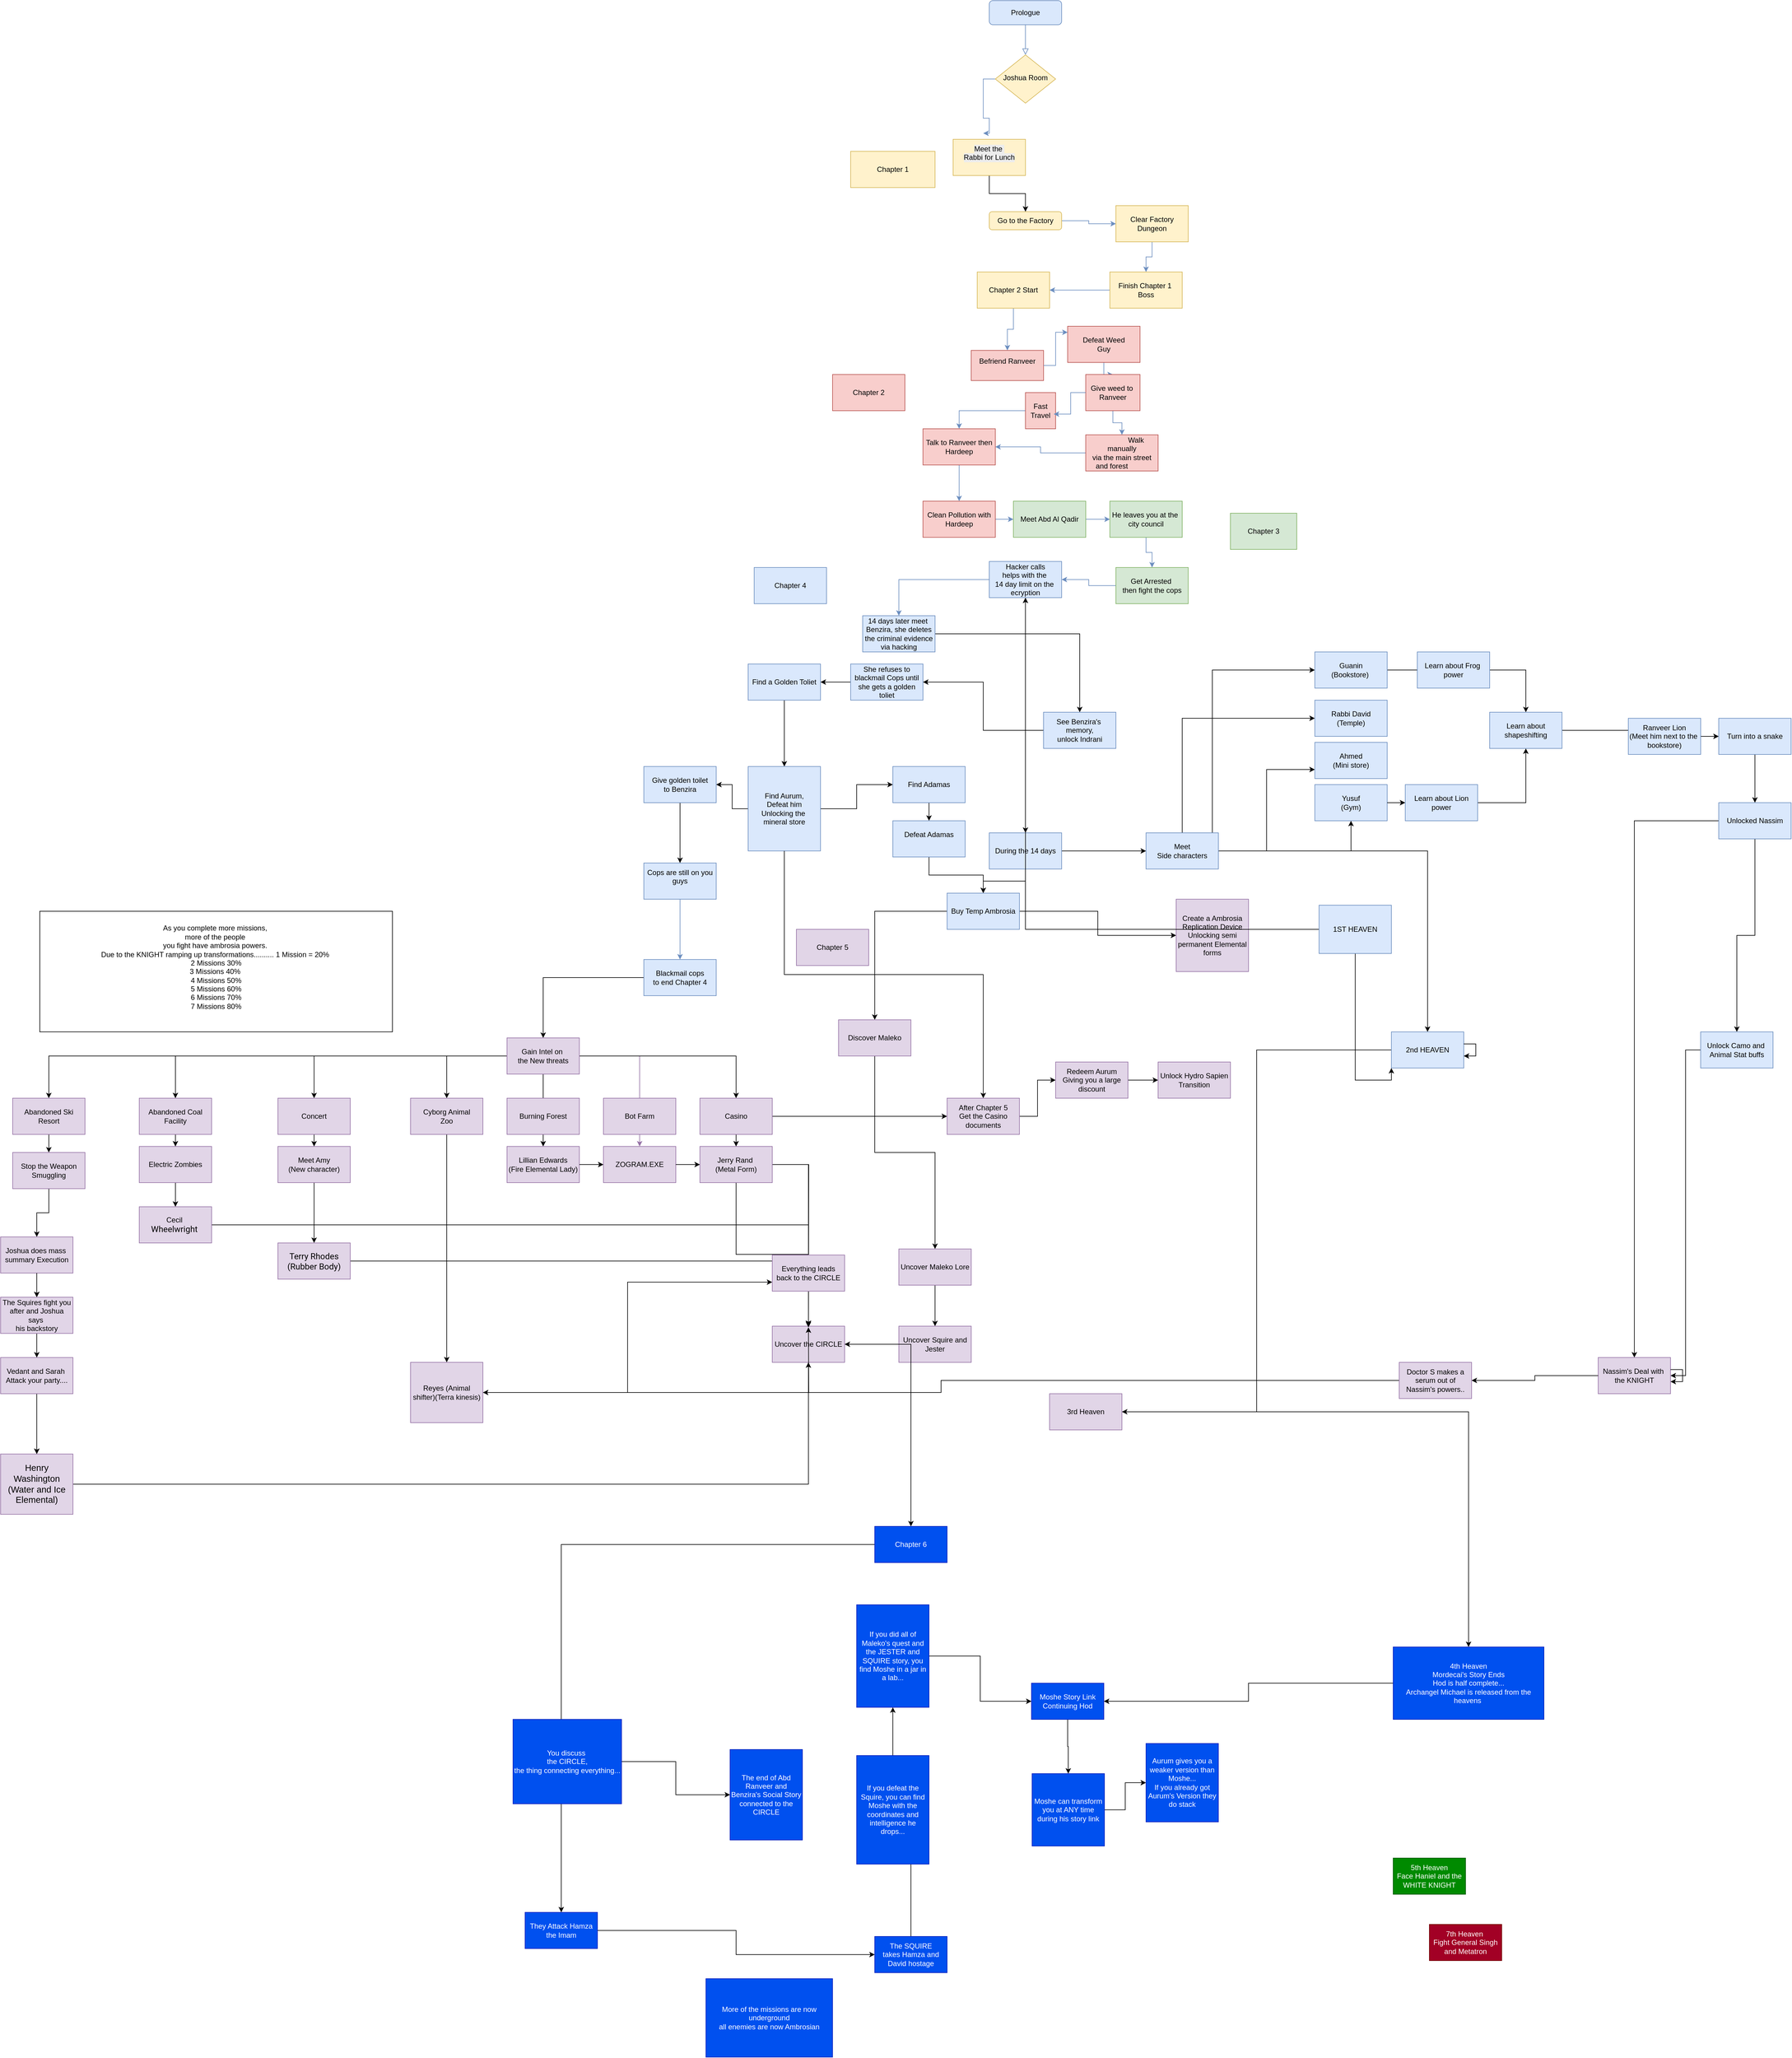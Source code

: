 <mxfile version="26.2.9">
  <diagram id="C5RBs43oDa-KdzZeNtuy" name="Page-1">
    <mxGraphModel dx="2896" dy="637" grid="1" gridSize="10" guides="1" tooltips="1" connect="1" arrows="1" fold="1" page="1" pageScale="1" pageWidth="827" pageHeight="1169" math="0" shadow="0">
      <root>
        <mxCell id="WIyWlLk6GJQsqaUBKTNV-0" />
        <mxCell id="WIyWlLk6GJQsqaUBKTNV-1" parent="WIyWlLk6GJQsqaUBKTNV-0" />
        <mxCell id="WIyWlLk6GJQsqaUBKTNV-2" value="" style="rounded=0;html=1;jettySize=auto;orthogonalLoop=1;fontSize=11;endArrow=block;endFill=0;endSize=8;strokeWidth=1;shadow=0;labelBackgroundColor=none;edgeStyle=orthogonalEdgeStyle;fillColor=#dae8fc;strokeColor=#6c8ebf;" parent="WIyWlLk6GJQsqaUBKTNV-1" source="WIyWlLk6GJQsqaUBKTNV-3" target="WIyWlLk6GJQsqaUBKTNV-6" edge="1">
          <mxGeometry relative="1" as="geometry" />
        </mxCell>
        <mxCell id="WIyWlLk6GJQsqaUBKTNV-3" value="Prologue" style="rounded=1;whiteSpace=wrap;html=1;fontSize=12;glass=0;strokeWidth=1;shadow=0;fillColor=#dae8fc;strokeColor=#6c8ebf;" parent="WIyWlLk6GJQsqaUBKTNV-1" vertex="1">
          <mxGeometry x="160" y="80" width="120" height="40" as="geometry" />
        </mxCell>
        <mxCell id="cFMcKcCD4Te3fT23bWpL-0" style="edgeStyle=orthogonalEdgeStyle;rounded=0;orthogonalLoop=1;jettySize=auto;html=1;fillColor=#dae8fc;strokeColor=#6c8ebf;" parent="WIyWlLk6GJQsqaUBKTNV-1" source="WIyWlLk6GJQsqaUBKTNV-6" edge="1">
          <mxGeometry relative="1" as="geometry">
            <mxPoint x="150.0" y="300.0" as="targetPoint" />
            <Array as="points">
              <mxPoint x="150" y="210" />
              <mxPoint x="150" y="275" />
              <mxPoint x="160" y="275" />
              <mxPoint x="160" y="300" />
            </Array>
          </mxGeometry>
        </mxCell>
        <mxCell id="WIyWlLk6GJQsqaUBKTNV-6" value="Joshua Room" style="rhombus;whiteSpace=wrap;html=1;shadow=0;fontFamily=Helvetica;fontSize=12;align=center;strokeWidth=1;spacing=6;spacingTop=-4;fillColor=#fff2cc;strokeColor=#d6b656;" parent="WIyWlLk6GJQsqaUBKTNV-1" vertex="1">
          <mxGeometry x="170" y="170" width="100" height="80" as="geometry" />
        </mxCell>
        <mxCell id="cFMcKcCD4Te3fT23bWpL-4" style="edgeStyle=orthogonalEdgeStyle;rounded=0;orthogonalLoop=1;jettySize=auto;html=1;entryX=0;entryY=0.5;entryDx=0;entryDy=0;fillColor=#dae8fc;strokeColor=#6c8ebf;" parent="WIyWlLk6GJQsqaUBKTNV-1" source="WIyWlLk6GJQsqaUBKTNV-11" target="cFMcKcCD4Te3fT23bWpL-3" edge="1">
          <mxGeometry relative="1" as="geometry" />
        </mxCell>
        <mxCell id="WIyWlLk6GJQsqaUBKTNV-11" value="Go to the Factory" style="rounded=1;whiteSpace=wrap;html=1;fontSize=12;glass=0;strokeWidth=1;shadow=0;fillColor=#fff2cc;strokeColor=#d6b656;" parent="WIyWlLk6GJQsqaUBKTNV-1" vertex="1">
          <mxGeometry x="160" y="430" width="120" height="30" as="geometry" />
        </mxCell>
        <mxCell id="cFMcKcCD4Te3fT23bWpL-1" value="Chapter 1" style="rounded=0;whiteSpace=wrap;html=1;fillColor=#fff2cc;strokeColor=#d6b656;" parent="WIyWlLk6GJQsqaUBKTNV-1" vertex="1">
          <mxGeometry x="-70" y="330" width="140" height="60" as="geometry" />
        </mxCell>
        <mxCell id="cFMcKcCD4Te3fT23bWpL-6" style="edgeStyle=orthogonalEdgeStyle;rounded=0;orthogonalLoop=1;jettySize=auto;html=1;fillColor=#dae8fc;strokeColor=#6c8ebf;" parent="WIyWlLk6GJQsqaUBKTNV-1" source="cFMcKcCD4Te3fT23bWpL-3" target="cFMcKcCD4Te3fT23bWpL-5" edge="1">
          <mxGeometry relative="1" as="geometry" />
        </mxCell>
        <mxCell id="cFMcKcCD4Te3fT23bWpL-3" value="Clear Factory Dungeon" style="rounded=0;whiteSpace=wrap;html=1;fillColor=#fff2cc;strokeColor=#d6b656;" parent="WIyWlLk6GJQsqaUBKTNV-1" vertex="1">
          <mxGeometry x="370" y="420" width="120" height="60" as="geometry" />
        </mxCell>
        <mxCell id="cFMcKcCD4Te3fT23bWpL-7" style="edgeStyle=orthogonalEdgeStyle;rounded=0;orthogonalLoop=1;jettySize=auto;html=1;fillColor=#dae8fc;strokeColor=#6c8ebf;" parent="WIyWlLk6GJQsqaUBKTNV-1" source="cFMcKcCD4Te3fT23bWpL-5" target="cFMcKcCD4Te3fT23bWpL-8" edge="1">
          <mxGeometry relative="1" as="geometry">
            <mxPoint x="210" y="560" as="targetPoint" />
          </mxGeometry>
        </mxCell>
        <mxCell id="cFMcKcCD4Te3fT23bWpL-5" value="Finish Chapter 1&amp;nbsp;&lt;div&gt;Boss&lt;/div&gt;" style="rounded=0;whiteSpace=wrap;html=1;fillColor=#fff2cc;strokeColor=#d6b656;" parent="WIyWlLk6GJQsqaUBKTNV-1" vertex="1">
          <mxGeometry x="360" y="530" width="120" height="60" as="geometry" />
        </mxCell>
        <mxCell id="cFMcKcCD4Te3fT23bWpL-10" style="edgeStyle=orthogonalEdgeStyle;rounded=0;orthogonalLoop=1;jettySize=auto;html=1;exitX=0.5;exitY=1;exitDx=0;exitDy=0;fillColor=#dae8fc;strokeColor=#6c8ebf;" parent="WIyWlLk6GJQsqaUBKTNV-1" source="cFMcKcCD4Te3fT23bWpL-8" target="cFMcKcCD4Te3fT23bWpL-9" edge="1">
          <mxGeometry relative="1" as="geometry" />
        </mxCell>
        <mxCell id="cFMcKcCD4Te3fT23bWpL-8" value="Chapter 2 Start" style="rounded=0;whiteSpace=wrap;html=1;fillColor=#fff2cc;strokeColor=#d6b656;" parent="WIyWlLk6GJQsqaUBKTNV-1" vertex="1">
          <mxGeometry x="140" y="530" width="120" height="60" as="geometry" />
        </mxCell>
        <mxCell id="cFMcKcCD4Te3fT23bWpL-9" value="Befriend Ranveer&lt;div&gt;&lt;br&gt;&lt;/div&gt;" style="rounded=0;whiteSpace=wrap;html=1;fillColor=#f8cecc;strokeColor=#b85450;" parent="WIyWlLk6GJQsqaUBKTNV-1" vertex="1">
          <mxGeometry x="130" y="660" width="120" height="50" as="geometry" />
        </mxCell>
        <mxCell id="cFMcKcCD4Te3fT23bWpL-15" style="edgeStyle=orthogonalEdgeStyle;rounded=0;orthogonalLoop=1;jettySize=auto;html=1;fillColor=#dae8fc;strokeColor=#6c8ebf;" parent="WIyWlLk6GJQsqaUBKTNV-1" source="cFMcKcCD4Te3fT23bWpL-11" target="cFMcKcCD4Te3fT23bWpL-13" edge="1">
          <mxGeometry relative="1" as="geometry" />
        </mxCell>
        <mxCell id="cFMcKcCD4Te3fT23bWpL-11" value="Defeat Weed&lt;div&gt;Guy&lt;/div&gt;" style="rounded=0;whiteSpace=wrap;html=1;fillColor=#f8cecc;strokeColor=#b85450;" parent="WIyWlLk6GJQsqaUBKTNV-1" vertex="1">
          <mxGeometry x="290" y="620" width="120" height="60" as="geometry" />
        </mxCell>
        <mxCell id="cFMcKcCD4Te3fT23bWpL-12" style="edgeStyle=orthogonalEdgeStyle;rounded=0;orthogonalLoop=1;jettySize=auto;html=1;entryX=0;entryY=0.167;entryDx=0;entryDy=0;entryPerimeter=0;fillColor=#dae8fc;strokeColor=#6c8ebf;" parent="WIyWlLk6GJQsqaUBKTNV-1" source="cFMcKcCD4Te3fT23bWpL-9" target="cFMcKcCD4Te3fT23bWpL-11" edge="1">
          <mxGeometry relative="1" as="geometry" />
        </mxCell>
        <mxCell id="cFMcKcCD4Te3fT23bWpL-20" style="edgeStyle=orthogonalEdgeStyle;rounded=0;orthogonalLoop=1;jettySize=auto;html=1;exitX=0.5;exitY=1;exitDx=0;exitDy=0;fillColor=#dae8fc;strokeColor=#6c8ebf;" parent="WIyWlLk6GJQsqaUBKTNV-1" source="cFMcKcCD4Te3fT23bWpL-13" target="cFMcKcCD4Te3fT23bWpL-18" edge="1">
          <mxGeometry relative="1" as="geometry" />
        </mxCell>
        <mxCell id="cFMcKcCD4Te3fT23bWpL-13" value="Give weed to&amp;nbsp;&lt;div&gt;Ranveer&lt;/div&gt;" style="rounded=0;whiteSpace=wrap;html=1;fillColor=#f8cecc;strokeColor=#b85450;" parent="WIyWlLk6GJQsqaUBKTNV-1" vertex="1">
          <mxGeometry x="320" y="700" width="90" height="60" as="geometry" />
        </mxCell>
        <mxCell id="cFMcKcCD4Te3fT23bWpL-23" style="edgeStyle=orthogonalEdgeStyle;rounded=0;orthogonalLoop=1;jettySize=auto;html=1;entryX=0.5;entryY=0;entryDx=0;entryDy=0;fillColor=#dae8fc;strokeColor=#6c8ebf;" parent="WIyWlLk6GJQsqaUBKTNV-1" source="cFMcKcCD4Te3fT23bWpL-16" target="cFMcKcCD4Te3fT23bWpL-22" edge="1">
          <mxGeometry relative="1" as="geometry" />
        </mxCell>
        <mxCell id="cFMcKcCD4Te3fT23bWpL-16" value="Fast Travel" style="rounded=0;whiteSpace=wrap;html=1;fillColor=#f8cecc;strokeColor=#b85450;" parent="WIyWlLk6GJQsqaUBKTNV-1" vertex="1">
          <mxGeometry x="220" y="730" width="50" height="60" as="geometry" />
        </mxCell>
        <mxCell id="cFMcKcCD4Te3fT23bWpL-24" style="edgeStyle=orthogonalEdgeStyle;rounded=0;orthogonalLoop=1;jettySize=auto;html=1;fillColor=#dae8fc;strokeColor=#6c8ebf;" parent="WIyWlLk6GJQsqaUBKTNV-1" source="cFMcKcCD4Te3fT23bWpL-18" target="cFMcKcCD4Te3fT23bWpL-22" edge="1">
          <mxGeometry relative="1" as="geometry" />
        </mxCell>
        <mxCell id="cFMcKcCD4Te3fT23bWpL-18" value="&amp;nbsp; &amp;nbsp; &amp;nbsp; &amp;nbsp; &amp;nbsp; &amp;nbsp; &amp;nbsp; Walk manually&lt;div&gt;via the main street&lt;/div&gt;&lt;div&gt;and forest&amp;nbsp; &amp;nbsp; &amp;nbsp; &amp;nbsp; &amp;nbsp;&amp;nbsp;&lt;/div&gt;" style="rounded=0;whiteSpace=wrap;html=1;fillColor=#f8cecc;strokeColor=#b85450;" parent="WIyWlLk6GJQsqaUBKTNV-1" vertex="1">
          <mxGeometry x="320" y="800" width="120" height="60" as="geometry" />
        </mxCell>
        <mxCell id="cFMcKcCD4Te3fT23bWpL-21" style="edgeStyle=orthogonalEdgeStyle;rounded=0;orthogonalLoop=1;jettySize=auto;html=1;entryX=0.938;entryY=0.593;entryDx=0;entryDy=0;entryPerimeter=0;fillColor=#dae8fc;strokeColor=#6c8ebf;" parent="WIyWlLk6GJQsqaUBKTNV-1" source="cFMcKcCD4Te3fT23bWpL-13" target="cFMcKcCD4Te3fT23bWpL-16" edge="1">
          <mxGeometry relative="1" as="geometry" />
        </mxCell>
        <mxCell id="cFMcKcCD4Te3fT23bWpL-26" style="edgeStyle=orthogonalEdgeStyle;rounded=0;orthogonalLoop=1;jettySize=auto;html=1;fillColor=#dae8fc;strokeColor=#6c8ebf;" parent="WIyWlLk6GJQsqaUBKTNV-1" source="cFMcKcCD4Te3fT23bWpL-22" target="cFMcKcCD4Te3fT23bWpL-25" edge="1">
          <mxGeometry relative="1" as="geometry" />
        </mxCell>
        <mxCell id="cFMcKcCD4Te3fT23bWpL-22" value="Talk to Ranveer then Hardeep" style="rounded=0;whiteSpace=wrap;html=1;fillColor=#f8cecc;strokeColor=#b85450;" parent="WIyWlLk6GJQsqaUBKTNV-1" vertex="1">
          <mxGeometry x="50" y="790" width="120" height="60" as="geometry" />
        </mxCell>
        <mxCell id="cFMcKcCD4Te3fT23bWpL-28" style="edgeStyle=orthogonalEdgeStyle;rounded=0;orthogonalLoop=1;jettySize=auto;html=1;entryX=0;entryY=0.5;entryDx=0;entryDy=0;fillColor=#dae8fc;strokeColor=#6c8ebf;" parent="WIyWlLk6GJQsqaUBKTNV-1" source="cFMcKcCD4Te3fT23bWpL-25" target="cFMcKcCD4Te3fT23bWpL-27" edge="1">
          <mxGeometry relative="1" as="geometry" />
        </mxCell>
        <mxCell id="cFMcKcCD4Te3fT23bWpL-25" value="Clean Pollution with Hardeep" style="rounded=0;whiteSpace=wrap;html=1;fillColor=#f8cecc;strokeColor=#b85450;" parent="WIyWlLk6GJQsqaUBKTNV-1" vertex="1">
          <mxGeometry x="50" y="910" width="120" height="60" as="geometry" />
        </mxCell>
        <mxCell id="cFMcKcCD4Te3fT23bWpL-30" style="edgeStyle=orthogonalEdgeStyle;rounded=0;orthogonalLoop=1;jettySize=auto;html=1;entryX=0;entryY=0.5;entryDx=0;entryDy=0;fillColor=#dae8fc;strokeColor=#6c8ebf;" parent="WIyWlLk6GJQsqaUBKTNV-1" source="cFMcKcCD4Te3fT23bWpL-27" target="cFMcKcCD4Te3fT23bWpL-29" edge="1">
          <mxGeometry relative="1" as="geometry" />
        </mxCell>
        <mxCell id="cFMcKcCD4Te3fT23bWpL-27" value="Meet Abd Al Qadir" style="rounded=0;whiteSpace=wrap;html=1;fillColor=#d5e8d4;strokeColor=#82b366;" parent="WIyWlLk6GJQsqaUBKTNV-1" vertex="1">
          <mxGeometry x="200" y="910" width="120" height="60" as="geometry" />
        </mxCell>
        <mxCell id="cFMcKcCD4Te3fT23bWpL-32" style="edgeStyle=orthogonalEdgeStyle;rounded=0;orthogonalLoop=1;jettySize=auto;html=1;fillColor=#dae8fc;strokeColor=#6c8ebf;" parent="WIyWlLk6GJQsqaUBKTNV-1" source="cFMcKcCD4Te3fT23bWpL-29" target="cFMcKcCD4Te3fT23bWpL-31" edge="1">
          <mxGeometry relative="1" as="geometry" />
        </mxCell>
        <mxCell id="cFMcKcCD4Te3fT23bWpL-29" value="He leaves you at the&amp;nbsp;&lt;div&gt;city council&lt;/div&gt;" style="rounded=0;whiteSpace=wrap;html=1;fillColor=#d5e8d4;strokeColor=#82b366;" parent="WIyWlLk6GJQsqaUBKTNV-1" vertex="1">
          <mxGeometry x="360" y="910" width="120" height="60" as="geometry" />
        </mxCell>
        <mxCell id="cFMcKcCD4Te3fT23bWpL-34" style="edgeStyle=orthogonalEdgeStyle;rounded=0;orthogonalLoop=1;jettySize=auto;html=1;fillColor=#dae8fc;strokeColor=#6c8ebf;" parent="WIyWlLk6GJQsqaUBKTNV-1" source="cFMcKcCD4Te3fT23bWpL-31" target="cFMcKcCD4Te3fT23bWpL-33" edge="1">
          <mxGeometry relative="1" as="geometry" />
        </mxCell>
        <mxCell id="cFMcKcCD4Te3fT23bWpL-31" value="Get Arrested&amp;nbsp;&lt;div&gt;then fight the cops&lt;/div&gt;" style="rounded=0;whiteSpace=wrap;html=1;fillColor=#d5e8d4;strokeColor=#82b366;" parent="WIyWlLk6GJQsqaUBKTNV-1" vertex="1">
          <mxGeometry x="370" y="1020" width="120" height="60" as="geometry" />
        </mxCell>
        <mxCell id="cFMcKcCD4Te3fT23bWpL-36" style="edgeStyle=orthogonalEdgeStyle;rounded=0;orthogonalLoop=1;jettySize=auto;html=1;fillColor=#dae8fc;strokeColor=#6c8ebf;" parent="WIyWlLk6GJQsqaUBKTNV-1" source="cFMcKcCD4Te3fT23bWpL-33" target="cFMcKcCD4Te3fT23bWpL-35" edge="1">
          <mxGeometry relative="1" as="geometry" />
        </mxCell>
        <mxCell id="cFMcKcCD4Te3fT23bWpL-73" style="edgeStyle=orthogonalEdgeStyle;rounded=0;orthogonalLoop=1;jettySize=auto;html=1;" parent="WIyWlLk6GJQsqaUBKTNV-1" source="cFMcKcCD4Te3fT23bWpL-33" target="cFMcKcCD4Te3fT23bWpL-70" edge="1">
          <mxGeometry relative="1" as="geometry" />
        </mxCell>
        <mxCell id="cFMcKcCD4Te3fT23bWpL-33" value="Hacker calls&lt;div&gt;helps with the&amp;nbsp;&lt;/div&gt;&lt;div&gt;14 day limit on the&amp;nbsp;&lt;/div&gt;&lt;div&gt;ecryption&lt;/div&gt;" style="rounded=0;whiteSpace=wrap;html=1;fillColor=#dae8fc;strokeColor=#6c8ebf;" parent="WIyWlLk6GJQsqaUBKTNV-1" vertex="1">
          <mxGeometry x="160" y="1010" width="120" height="60" as="geometry" />
        </mxCell>
        <mxCell id="cFMcKcCD4Te3fT23bWpL-66" style="edgeStyle=orthogonalEdgeStyle;rounded=0;orthogonalLoop=1;jettySize=auto;html=1;entryX=0.5;entryY=0;entryDx=0;entryDy=0;" parent="WIyWlLk6GJQsqaUBKTNV-1" source="cFMcKcCD4Te3fT23bWpL-35" target="cFMcKcCD4Te3fT23bWpL-65" edge="1">
          <mxGeometry relative="1" as="geometry" />
        </mxCell>
        <mxCell id="cFMcKcCD4Te3fT23bWpL-35" value="14 days later meet&amp;nbsp;&lt;div&gt;Benzira, she deletes&lt;/div&gt;&lt;div&gt;the criminal evidence via hacking&lt;/div&gt;" style="rounded=0;whiteSpace=wrap;html=1;fillColor=#dae8fc;strokeColor=#6c8ebf;" parent="WIyWlLk6GJQsqaUBKTNV-1" vertex="1">
          <mxGeometry x="-50" y="1100" width="120" height="60" as="geometry" />
        </mxCell>
        <mxCell id="cFMcKcCD4Te3fT23bWpL-40" style="edgeStyle=orthogonalEdgeStyle;rounded=0;orthogonalLoop=1;jettySize=auto;html=1;fillColor=#dae8fc;strokeColor=#6c8ebf;" parent="WIyWlLk6GJQsqaUBKTNV-1" source="cFMcKcCD4Te3fT23bWpL-37" target="cFMcKcCD4Te3fT23bWpL-39" edge="1">
          <mxGeometry relative="1" as="geometry" />
        </mxCell>
        <mxCell id="cFMcKcCD4Te3fT23bWpL-37" value="Cops are still on you guys&lt;div&gt;&lt;br&gt;&lt;/div&gt;" style="rounded=0;whiteSpace=wrap;html=1;fillColor=#dae8fc;strokeColor=#6c8ebf;" parent="WIyWlLk6GJQsqaUBKTNV-1" vertex="1">
          <mxGeometry x="-413" y="1510" width="120" height="60" as="geometry" />
        </mxCell>
        <mxCell id="cFMcKcCD4Te3fT23bWpL-64" style="edgeStyle=orthogonalEdgeStyle;rounded=0;orthogonalLoop=1;jettySize=auto;html=1;" parent="WIyWlLk6GJQsqaUBKTNV-1" source="cFMcKcCD4Te3fT23bWpL-39" target="cFMcKcCD4Te3fT23bWpL-62" edge="1">
          <mxGeometry relative="1" as="geometry" />
        </mxCell>
        <mxCell id="cFMcKcCD4Te3fT23bWpL-39" value="Blackmail cops&lt;div&gt;to end Chapter 4&lt;/div&gt;" style="rounded=0;whiteSpace=wrap;html=1;fillColor=#dae8fc;strokeColor=#6c8ebf;" parent="WIyWlLk6GJQsqaUBKTNV-1" vertex="1">
          <mxGeometry x="-413" y="1670" width="120" height="60" as="geometry" />
        </mxCell>
        <mxCell id="cFMcKcCD4Te3fT23bWpL-41" value="Chapter 4" style="rounded=0;whiteSpace=wrap;html=1;fillColor=#dae8fc;strokeColor=#6c8ebf;" parent="WIyWlLk6GJQsqaUBKTNV-1" vertex="1">
          <mxGeometry x="-230" y="1020" width="120" height="60" as="geometry" />
        </mxCell>
        <mxCell id="cFMcKcCD4Te3fT23bWpL-45" style="edgeStyle=orthogonalEdgeStyle;rounded=0;orthogonalLoop=1;jettySize=auto;html=1;" parent="WIyWlLk6GJQsqaUBKTNV-1" source="cFMcKcCD4Te3fT23bWpL-42" target="cFMcKcCD4Te3fT23bWpL-44" edge="1">
          <mxGeometry relative="1" as="geometry" />
        </mxCell>
        <mxCell id="cFMcKcCD4Te3fT23bWpL-42" value="Find a Golden Toliet" style="rounded=0;whiteSpace=wrap;html=1;fillColor=#dae8fc;strokeColor=#6c8ebf;" parent="WIyWlLk6GJQsqaUBKTNV-1" vertex="1">
          <mxGeometry x="-240" y="1180" width="120" height="60" as="geometry" />
        </mxCell>
        <mxCell id="cFMcKcCD4Te3fT23bWpL-47" style="edgeStyle=orthogonalEdgeStyle;rounded=0;orthogonalLoop=1;jettySize=auto;html=1;" parent="WIyWlLk6GJQsqaUBKTNV-1" source="cFMcKcCD4Te3fT23bWpL-44" target="cFMcKcCD4Te3fT23bWpL-48" edge="1">
          <mxGeometry relative="1" as="geometry">
            <mxPoint x="20.0" y="1430.0" as="targetPoint" />
          </mxGeometry>
        </mxCell>
        <mxCell id="cFMcKcCD4Te3fT23bWpL-49" style="edgeStyle=orthogonalEdgeStyle;rounded=0;orthogonalLoop=1;jettySize=auto;html=1;entryX=0;entryY=0.5;entryDx=0;entryDy=0;" parent="WIyWlLk6GJQsqaUBKTNV-1" source="cFMcKcCD4Te3fT23bWpL-44" target="cFMcKcCD4Te3fT23bWpL-46" edge="1">
          <mxGeometry relative="1" as="geometry" />
        </mxCell>
        <mxCell id="cFMcKcCD4Te3fT23bWpL-44" value="Find Aurum,&lt;div&gt;Defeat him&lt;/div&gt;&lt;div&gt;&lt;div&gt;Unlocking the&amp;nbsp;&lt;/div&gt;&lt;div&gt;mineral store&lt;/div&gt;&lt;/div&gt;" style="rounded=0;whiteSpace=wrap;html=1;fillColor=#dae8fc;strokeColor=#6c8ebf;" parent="WIyWlLk6GJQsqaUBKTNV-1" vertex="1">
          <mxGeometry x="-240" y="1350" width="120" height="140" as="geometry" />
        </mxCell>
        <mxCell id="cFMcKcCD4Te3fT23bWpL-51" style="edgeStyle=orthogonalEdgeStyle;rounded=0;orthogonalLoop=1;jettySize=auto;html=1;" parent="WIyWlLk6GJQsqaUBKTNV-1" source="cFMcKcCD4Te3fT23bWpL-46" target="cFMcKcCD4Te3fT23bWpL-50" edge="1">
          <mxGeometry relative="1" as="geometry" />
        </mxCell>
        <mxCell id="cFMcKcCD4Te3fT23bWpL-46" value="Find Adamas" style="rounded=0;whiteSpace=wrap;html=1;fillColor=#dae8fc;strokeColor=#6c8ebf;" parent="WIyWlLk6GJQsqaUBKTNV-1" vertex="1">
          <mxGeometry y="1350" width="120" height="60" as="geometry" />
        </mxCell>
        <mxCell id="cFMcKcCD4Te3fT23bWpL-57" style="edgeStyle=orthogonalEdgeStyle;rounded=0;orthogonalLoop=1;jettySize=auto;html=1;entryX=0.5;entryY=0;entryDx=0;entryDy=0;" parent="WIyWlLk6GJQsqaUBKTNV-1" source="cFMcKcCD4Te3fT23bWpL-48" target="cFMcKcCD4Te3fT23bWpL-37" edge="1">
          <mxGeometry relative="1" as="geometry" />
        </mxCell>
        <mxCell id="cFMcKcCD4Te3fT23bWpL-48" value="Give golden toilet&lt;div&gt;to Benzira&lt;/div&gt;" style="rounded=0;whiteSpace=wrap;html=1;fillColor=#dae8fc;strokeColor=#6c8ebf;" parent="WIyWlLk6GJQsqaUBKTNV-1" vertex="1">
          <mxGeometry x="-413.0" y="1350.0" width="120" height="60" as="geometry" />
        </mxCell>
        <mxCell id="cFMcKcCD4Te3fT23bWpL-94" style="edgeStyle=orthogonalEdgeStyle;rounded=0;orthogonalLoop=1;jettySize=auto;html=1;exitX=0.5;exitY=1;exitDx=0;exitDy=0;" parent="WIyWlLk6GJQsqaUBKTNV-1" source="cFMcKcCD4Te3fT23bWpL-44" target="cFMcKcCD4Te3fT23bWpL-93" edge="1">
          <mxGeometry relative="1" as="geometry" />
        </mxCell>
        <mxCell id="cFMcKcCD4Te3fT23bWpL-102" style="edgeStyle=orthogonalEdgeStyle;rounded=0;orthogonalLoop=1;jettySize=auto;html=1;" parent="WIyWlLk6GJQsqaUBKTNV-1" source="cFMcKcCD4Te3fT23bWpL-50" target="cFMcKcCD4Te3fT23bWpL-95" edge="1">
          <mxGeometry relative="1" as="geometry" />
        </mxCell>
        <mxCell id="cFMcKcCD4Te3fT23bWpL-50" value="Defeat Adamas&lt;div&gt;&lt;br&gt;&lt;/div&gt;" style="rounded=0;whiteSpace=wrap;html=1;fillColor=#dae8fc;strokeColor=#6c8ebf;" parent="WIyWlLk6GJQsqaUBKTNV-1" vertex="1">
          <mxGeometry y="1440" width="120" height="60" as="geometry" />
        </mxCell>
        <mxCell id="cFMcKcCD4Te3fT23bWpL-53" style="edgeStyle=orthogonalEdgeStyle;rounded=0;orthogonalLoop=1;jettySize=auto;html=1;" parent="WIyWlLk6GJQsqaUBKTNV-1" source="cFMcKcCD4Te3fT23bWpL-52" target="WIyWlLk6GJQsqaUBKTNV-11" edge="1">
          <mxGeometry relative="1" as="geometry" />
        </mxCell>
        <mxCell id="cFMcKcCD4Te3fT23bWpL-52" value="&#xa;&lt;span style=&quot;color: rgb(0, 0, 0); font-family: Helvetica; font-size: 12px; font-style: normal; font-variant-ligatures: normal; font-variant-caps: normal; font-weight: 400; letter-spacing: normal; orphans: 2; text-align: center; text-indent: 0px; text-transform: none; widows: 2; word-spacing: 0px; -webkit-text-stroke-width: 0px; white-space: normal; background-color: rgb(236, 236, 236); text-decoration-thickness: initial; text-decoration-style: initial; text-decoration-color: initial; display: inline !important; float: none;&quot;&gt;Meet the&amp;nbsp;&lt;/span&gt;&lt;div style=&quot;forced-color-adjust: none; color: rgb(0, 0, 0); font-family: Helvetica; font-size: 12px; font-style: normal; font-variant-ligatures: normal; font-variant-caps: normal; font-weight: 400; letter-spacing: normal; orphans: 2; text-align: center; text-indent: 0px; text-transform: none; widows: 2; word-spacing: 0px; -webkit-text-stroke-width: 0px; white-space: normal; background-color: rgb(236, 236, 236); text-decoration-thickness: initial; text-decoration-style: initial; text-decoration-color: initial;&quot;&gt;Rabbi for Lunch&lt;/div&gt;&#xa;&#xa;" style="rounded=0;whiteSpace=wrap;html=1;fillColor=#fff2cc;strokeColor=#d6b656;" parent="WIyWlLk6GJQsqaUBKTNV-1" vertex="1">
          <mxGeometry x="100" y="310" width="120" height="60" as="geometry" />
        </mxCell>
        <mxCell id="cFMcKcCD4Te3fT23bWpL-54" value="Chapter 3" style="rounded=0;whiteSpace=wrap;html=1;fillColor=#d5e8d4;strokeColor=#82b366;" parent="WIyWlLk6GJQsqaUBKTNV-1" vertex="1">
          <mxGeometry x="560" y="930" width="110" height="60" as="geometry" />
        </mxCell>
        <mxCell id="cFMcKcCD4Te3fT23bWpL-55" value="Chapter 2" style="rounded=0;whiteSpace=wrap;html=1;fillColor=#f8cecc;strokeColor=#b85450;" parent="WIyWlLk6GJQsqaUBKTNV-1" vertex="1">
          <mxGeometry x="-100" y="700" width="120" height="60" as="geometry" />
        </mxCell>
        <mxCell id="cFMcKcCD4Te3fT23bWpL-60" style="edgeStyle=orthogonalEdgeStyle;rounded=0;orthogonalLoop=1;jettySize=auto;html=1;" parent="WIyWlLk6GJQsqaUBKTNV-1" source="cFMcKcCD4Te3fT23bWpL-58" target="cFMcKcCD4Te3fT23bWpL-42" edge="1">
          <mxGeometry relative="1" as="geometry" />
        </mxCell>
        <mxCell id="cFMcKcCD4Te3fT23bWpL-58" value="She refuses to&lt;div&gt;blackmail Cops until&lt;/div&gt;&lt;div&gt;she gets a golden toliet&lt;/div&gt;" style="whiteSpace=wrap;html=1;fillColor=#dae8fc;strokeColor=#6c8ebf;" parent="WIyWlLk6GJQsqaUBKTNV-1" vertex="1">
          <mxGeometry x="-70" y="1180" width="120" height="60" as="geometry" />
        </mxCell>
        <mxCell id="cFMcKcCD4Te3fT23bWpL-61" value="Chapter 5" style="rounded=0;whiteSpace=wrap;html=1;fillColor=#e1d5e7;strokeColor=#9673a6;" parent="WIyWlLk6GJQsqaUBKTNV-1" vertex="1">
          <mxGeometry x="-160" y="1620" width="120" height="60" as="geometry" />
        </mxCell>
        <mxCell id="cFMcKcCD4Te3fT23bWpL-110" style="edgeStyle=orthogonalEdgeStyle;rounded=0;orthogonalLoop=1;jettySize=auto;html=1;fillColor=#e1d5e7;strokeColor=#9673a6;" parent="WIyWlLk6GJQsqaUBKTNV-1" source="cFMcKcCD4Te3fT23bWpL-62" target="cFMcKcCD4Te3fT23bWpL-109" edge="1">
          <mxGeometry relative="1" as="geometry" />
        </mxCell>
        <mxCell id="cFMcKcCD4Te3fT23bWpL-116" style="edgeStyle=orthogonalEdgeStyle;rounded=0;orthogonalLoop=1;jettySize=auto;html=1;entryX=0.5;entryY=0;entryDx=0;entryDy=0;" parent="WIyWlLk6GJQsqaUBKTNV-1" source="cFMcKcCD4Te3fT23bWpL-62" target="cFMcKcCD4Te3fT23bWpL-115" edge="1">
          <mxGeometry relative="1" as="geometry" />
        </mxCell>
        <mxCell id="cFMcKcCD4Te3fT23bWpL-118" style="edgeStyle=orthogonalEdgeStyle;rounded=0;orthogonalLoop=1;jettySize=auto;html=1;" parent="WIyWlLk6GJQsqaUBKTNV-1" source="cFMcKcCD4Te3fT23bWpL-62" target="cFMcKcCD4Te3fT23bWpL-117" edge="1">
          <mxGeometry relative="1" as="geometry" />
        </mxCell>
        <mxCell id="cFMcKcCD4Te3fT23bWpL-124" style="edgeStyle=orthogonalEdgeStyle;rounded=0;orthogonalLoop=1;jettySize=auto;html=1;" parent="WIyWlLk6GJQsqaUBKTNV-1" source="cFMcKcCD4Te3fT23bWpL-62" target="cFMcKcCD4Te3fT23bWpL-123" edge="1">
          <mxGeometry relative="1" as="geometry" />
        </mxCell>
        <mxCell id="cFMcKcCD4Te3fT23bWpL-129" style="edgeStyle=orthogonalEdgeStyle;rounded=0;orthogonalLoop=1;jettySize=auto;html=1;" parent="WIyWlLk6GJQsqaUBKTNV-1" source="cFMcKcCD4Te3fT23bWpL-62" target="cFMcKcCD4Te3fT23bWpL-128" edge="1">
          <mxGeometry relative="1" as="geometry" />
        </mxCell>
        <mxCell id="cFMcKcCD4Te3fT23bWpL-135" style="edgeStyle=orthogonalEdgeStyle;rounded=0;orthogonalLoop=1;jettySize=auto;html=1;" parent="WIyWlLk6GJQsqaUBKTNV-1" source="cFMcKcCD4Te3fT23bWpL-62" target="cFMcKcCD4Te3fT23bWpL-134" edge="1">
          <mxGeometry relative="1" as="geometry" />
        </mxCell>
        <mxCell id="cFMcKcCD4Te3fT23bWpL-139" style="edgeStyle=orthogonalEdgeStyle;rounded=0;orthogonalLoop=1;jettySize=auto;html=1;exitX=0;exitY=0.5;exitDx=0;exitDy=0;" parent="WIyWlLk6GJQsqaUBKTNV-1" source="cFMcKcCD4Te3fT23bWpL-62" target="cFMcKcCD4Te3fT23bWpL-138" edge="1">
          <mxGeometry relative="1" as="geometry" />
        </mxCell>
        <mxCell id="cFMcKcCD4Te3fT23bWpL-62" value="Gain Intel on&amp;nbsp;&lt;div&gt;the New threats&lt;/div&gt;" style="rounded=0;whiteSpace=wrap;html=1;fillColor=#e1d5e7;strokeColor=#9673a6;" parent="WIyWlLk6GJQsqaUBKTNV-1" vertex="1">
          <mxGeometry x="-640" y="1800" width="120" height="60" as="geometry" />
        </mxCell>
        <mxCell id="cFMcKcCD4Te3fT23bWpL-68" style="edgeStyle=orthogonalEdgeStyle;rounded=0;orthogonalLoop=1;jettySize=auto;html=1;entryX=1;entryY=0.5;entryDx=0;entryDy=0;" parent="WIyWlLk6GJQsqaUBKTNV-1" source="cFMcKcCD4Te3fT23bWpL-65" target="cFMcKcCD4Te3fT23bWpL-58" edge="1">
          <mxGeometry relative="1" as="geometry" />
        </mxCell>
        <mxCell id="cFMcKcCD4Te3fT23bWpL-65" value="See Benzira&#39;s&amp;nbsp;&lt;div&gt;memory,&lt;/div&gt;&lt;div&gt;unlock Indrani&lt;/div&gt;" style="rounded=0;whiteSpace=wrap;html=1;fillColor=#dae8fc;strokeColor=#6c8ebf;" parent="WIyWlLk6GJQsqaUBKTNV-1" vertex="1">
          <mxGeometry x="250" y="1260" width="120" height="60" as="geometry" />
        </mxCell>
        <mxCell id="cFMcKcCD4Te3fT23bWpL-74" style="edgeStyle=orthogonalEdgeStyle;rounded=0;orthogonalLoop=1;jettySize=auto;html=1;" parent="WIyWlLk6GJQsqaUBKTNV-1" source="cFMcKcCD4Te3fT23bWpL-70" target="cFMcKcCD4Te3fT23bWpL-71" edge="1">
          <mxGeometry relative="1" as="geometry" />
        </mxCell>
        <mxCell id="Faq-BriokJTAL56ZKIU4-2" value="" style="edgeStyle=orthogonalEdgeStyle;rounded=0;orthogonalLoop=1;jettySize=auto;html=1;" parent="WIyWlLk6GJQsqaUBKTNV-1" source="cFMcKcCD4Te3fT23bWpL-70" target="cFMcKcCD4Te3fT23bWpL-95" edge="1">
          <mxGeometry relative="1" as="geometry" />
        </mxCell>
        <mxCell id="Faq-BriokJTAL56ZKIU4-3" style="edgeStyle=orthogonalEdgeStyle;rounded=0;orthogonalLoop=1;jettySize=auto;html=1;" parent="WIyWlLk6GJQsqaUBKTNV-1" source="cFMcKcCD4Te3fT23bWpL-70" target="Faq-BriokJTAL56ZKIU4-1" edge="1">
          <mxGeometry relative="1" as="geometry" />
        </mxCell>
        <mxCell id="cFMcKcCD4Te3fT23bWpL-70" value="During the 14 days" style="rounded=0;whiteSpace=wrap;html=1;fillColor=#dae8fc;strokeColor=#6c8ebf;" parent="WIyWlLk6GJQsqaUBKTNV-1" vertex="1">
          <mxGeometry x="160" y="1460" width="120" height="60" as="geometry" />
        </mxCell>
        <mxCell id="cFMcKcCD4Te3fT23bWpL-78" style="edgeStyle=orthogonalEdgeStyle;rounded=0;orthogonalLoop=1;jettySize=auto;html=1;" parent="WIyWlLk6GJQsqaUBKTNV-1" source="cFMcKcCD4Te3fT23bWpL-71" target="cFMcKcCD4Te3fT23bWpL-76" edge="1">
          <mxGeometry relative="1" as="geometry">
            <Array as="points">
              <mxPoint x="480" y="1340" />
              <mxPoint x="480" y="1340" />
            </Array>
          </mxGeometry>
        </mxCell>
        <mxCell id="cFMcKcCD4Te3fT23bWpL-79" style="edgeStyle=orthogonalEdgeStyle;rounded=0;orthogonalLoop=1;jettySize=auto;html=1;" parent="WIyWlLk6GJQsqaUBKTNV-1" source="cFMcKcCD4Te3fT23bWpL-71" target="cFMcKcCD4Te3fT23bWpL-77" edge="1">
          <mxGeometry relative="1" as="geometry" />
        </mxCell>
        <mxCell id="cFMcKcCD4Te3fT23bWpL-80" style="edgeStyle=orthogonalEdgeStyle;rounded=0;orthogonalLoop=1;jettySize=auto;html=1;entryX=0;entryY=0.5;entryDx=0;entryDy=0;" parent="WIyWlLk6GJQsqaUBKTNV-1" source="cFMcKcCD4Te3fT23bWpL-71" target="cFMcKcCD4Te3fT23bWpL-75" edge="1">
          <mxGeometry relative="1" as="geometry">
            <Array as="points">
              <mxPoint x="530" y="1190" />
              <mxPoint x="590" y="1190" />
            </Array>
          </mxGeometry>
        </mxCell>
        <mxCell id="cFMcKcCD4Te3fT23bWpL-82" style="edgeStyle=orthogonalEdgeStyle;rounded=0;orthogonalLoop=1;jettySize=auto;html=1;entryX=0;entryY=0.75;entryDx=0;entryDy=0;" parent="WIyWlLk6GJQsqaUBKTNV-1" source="cFMcKcCD4Te3fT23bWpL-71" target="cFMcKcCD4Te3fT23bWpL-81" edge="1">
          <mxGeometry relative="1" as="geometry" />
        </mxCell>
        <mxCell id="cFMcKcCD4Te3fT23bWpL-71" value="Meet&lt;div&gt;Side characters&lt;/div&gt;" style="rounded=0;whiteSpace=wrap;html=1;fillColor=#dae8fc;strokeColor=#6c8ebf;" parent="WIyWlLk6GJQsqaUBKTNV-1" vertex="1">
          <mxGeometry x="420" y="1460" width="120" height="60" as="geometry" />
        </mxCell>
        <mxCell id="cFMcKcCD4Te3fT23bWpL-84" style="edgeStyle=orthogonalEdgeStyle;rounded=0;orthogonalLoop=1;jettySize=auto;html=1;" parent="WIyWlLk6GJQsqaUBKTNV-1" source="cFMcKcCD4Te3fT23bWpL-75" target="cFMcKcCD4Te3fT23bWpL-83" edge="1">
          <mxGeometry relative="1" as="geometry" />
        </mxCell>
        <mxCell id="cFMcKcCD4Te3fT23bWpL-75" value="Guanin&lt;div&gt;(Bookstore)&amp;nbsp;&lt;/div&gt;" style="rounded=0;whiteSpace=wrap;html=1;fillColor=#dae8fc;strokeColor=#6c8ebf;" parent="WIyWlLk6GJQsqaUBKTNV-1" vertex="1">
          <mxGeometry x="700" y="1160" width="120" height="60" as="geometry" />
        </mxCell>
        <mxCell id="cFMcKcCD4Te3fT23bWpL-76" value="Rabbi David&lt;div&gt;(Temple)&lt;/div&gt;" style="rounded=0;whiteSpace=wrap;html=1;fillColor=#dae8fc;strokeColor=#6c8ebf;" parent="WIyWlLk6GJQsqaUBKTNV-1" vertex="1">
          <mxGeometry x="700" y="1240" width="120" height="60" as="geometry" />
        </mxCell>
        <mxCell id="cFMcKcCD4Te3fT23bWpL-85" style="edgeStyle=orthogonalEdgeStyle;rounded=0;orthogonalLoop=1;jettySize=auto;html=1;" parent="WIyWlLk6GJQsqaUBKTNV-1" source="Rne58Fnoz18mLakrgJ8I-1" target="cFMcKcCD4Te3fT23bWpL-83" edge="1">
          <mxGeometry relative="1" as="geometry" />
        </mxCell>
        <mxCell id="cFMcKcCD4Te3fT23bWpL-77" value="Yusuf&lt;div&gt;(Gym)&lt;/div&gt;" style="rounded=0;whiteSpace=wrap;html=1;fillColor=#dae8fc;strokeColor=#6c8ebf;" parent="WIyWlLk6GJQsqaUBKTNV-1" vertex="1">
          <mxGeometry x="700" y="1380" width="120" height="60" as="geometry" />
        </mxCell>
        <mxCell id="cFMcKcCD4Te3fT23bWpL-81" value="Ahmed&lt;div&gt;(Mini store)&lt;/div&gt;" style="rounded=0;whiteSpace=wrap;html=1;fillColor=#dae8fc;strokeColor=#6c8ebf;" parent="WIyWlLk6GJQsqaUBKTNV-1" vertex="1">
          <mxGeometry x="700" y="1310" width="120" height="60" as="geometry" />
        </mxCell>
        <mxCell id="cFMcKcCD4Te3fT23bWpL-87" style="edgeStyle=orthogonalEdgeStyle;rounded=0;orthogonalLoop=1;jettySize=auto;html=1;" parent="WIyWlLk6GJQsqaUBKTNV-1" source="cFMcKcCD4Te3fT23bWpL-83" target="cFMcKcCD4Te3fT23bWpL-86" edge="1">
          <mxGeometry relative="1" as="geometry" />
        </mxCell>
        <mxCell id="cFMcKcCD4Te3fT23bWpL-83" value="Learn about shapeshifting" style="rounded=0;whiteSpace=wrap;html=1;fillColor=#dae8fc;strokeColor=#6c8ebf;" parent="WIyWlLk6GJQsqaUBKTNV-1" vertex="1">
          <mxGeometry x="990" y="1260" width="120" height="60" as="geometry" />
        </mxCell>
        <mxCell id="cFMcKcCD4Te3fT23bWpL-89" style="edgeStyle=orthogonalEdgeStyle;rounded=0;orthogonalLoop=1;jettySize=auto;html=1;" parent="WIyWlLk6GJQsqaUBKTNV-1" source="cFMcKcCD4Te3fT23bWpL-86" target="cFMcKcCD4Te3fT23bWpL-88" edge="1">
          <mxGeometry relative="1" as="geometry" />
        </mxCell>
        <mxCell id="cFMcKcCD4Te3fT23bWpL-86" value="Turn into a snake" style="rounded=0;whiteSpace=wrap;html=1;fillColor=#dae8fc;strokeColor=#6c8ebf;" parent="WIyWlLk6GJQsqaUBKTNV-1" vertex="1">
          <mxGeometry x="1370" y="1270" width="120" height="60" as="geometry" />
        </mxCell>
        <mxCell id="cFMcKcCD4Te3fT23bWpL-92" style="edgeStyle=orthogonalEdgeStyle;rounded=0;orthogonalLoop=1;jettySize=auto;html=1;" parent="WIyWlLk6GJQsqaUBKTNV-1" source="cFMcKcCD4Te3fT23bWpL-88" target="cFMcKcCD4Te3fT23bWpL-91" edge="1">
          <mxGeometry relative="1" as="geometry" />
        </mxCell>
        <mxCell id="Rne58Fnoz18mLakrgJ8I-4" style="edgeStyle=orthogonalEdgeStyle;rounded=0;orthogonalLoop=1;jettySize=auto;html=1;" edge="1" parent="WIyWlLk6GJQsqaUBKTNV-1" source="cFMcKcCD4Te3fT23bWpL-88" target="Rne58Fnoz18mLakrgJ8I-3">
          <mxGeometry relative="1" as="geometry" />
        </mxCell>
        <mxCell id="cFMcKcCD4Te3fT23bWpL-88" value="Unlocked Nassim" style="rounded=0;whiteSpace=wrap;html=1;fillColor=#dae8fc;strokeColor=#6c8ebf;" parent="WIyWlLk6GJQsqaUBKTNV-1" vertex="1">
          <mxGeometry x="1370" y="1410" width="120" height="60" as="geometry" />
        </mxCell>
        <mxCell id="cFMcKcCD4Te3fT23bWpL-90" value="Ranveer Lion&lt;div&gt;(Meet him next to the&amp;nbsp;&lt;/div&gt;&lt;div&gt;bookstore)&lt;/div&gt;" style="rounded=0;whiteSpace=wrap;html=1;fillColor=#dae8fc;strokeColor=#6c8ebf;" parent="WIyWlLk6GJQsqaUBKTNV-1" vertex="1">
          <mxGeometry x="1220" y="1270" width="120" height="60" as="geometry" />
        </mxCell>
        <mxCell id="Rne58Fnoz18mLakrgJ8I-6" style="edgeStyle=orthogonalEdgeStyle;rounded=0;orthogonalLoop=1;jettySize=auto;html=1;entryX=1;entryY=0.5;entryDx=0;entryDy=0;" edge="1" parent="WIyWlLk6GJQsqaUBKTNV-1" source="cFMcKcCD4Te3fT23bWpL-91" target="Rne58Fnoz18mLakrgJ8I-3">
          <mxGeometry relative="1" as="geometry" />
        </mxCell>
        <mxCell id="cFMcKcCD4Te3fT23bWpL-91" value="Unlock Camo and&amp;nbsp;&lt;div&gt;Animal Stat buffs&lt;/div&gt;" style="rounded=0;whiteSpace=wrap;html=1;fillColor=#dae8fc;strokeColor=#6c8ebf;" parent="WIyWlLk6GJQsqaUBKTNV-1" vertex="1">
          <mxGeometry x="1340" y="1790" width="120" height="60" as="geometry" />
        </mxCell>
        <mxCell id="cFMcKcCD4Te3fT23bWpL-100" style="edgeStyle=orthogonalEdgeStyle;rounded=0;orthogonalLoop=1;jettySize=auto;html=1;" parent="WIyWlLk6GJQsqaUBKTNV-1" source="cFMcKcCD4Te3fT23bWpL-93" target="cFMcKcCD4Te3fT23bWpL-99" edge="1">
          <mxGeometry relative="1" as="geometry" />
        </mxCell>
        <mxCell id="cFMcKcCD4Te3fT23bWpL-93" value="After Chapter 5&lt;div&gt;Get the Casino documents&lt;/div&gt;" style="rounded=0;whiteSpace=wrap;html=1;fillColor=#e1d5e7;strokeColor=#9673a6;" parent="WIyWlLk6GJQsqaUBKTNV-1" vertex="1">
          <mxGeometry x="90" y="1900" width="120" height="60" as="geometry" />
        </mxCell>
        <mxCell id="cFMcKcCD4Te3fT23bWpL-98" style="edgeStyle=orthogonalEdgeStyle;rounded=0;orthogonalLoop=1;jettySize=auto;html=1;" parent="WIyWlLk6GJQsqaUBKTNV-1" source="cFMcKcCD4Te3fT23bWpL-95" target="cFMcKcCD4Te3fT23bWpL-97" edge="1">
          <mxGeometry relative="1" as="geometry" />
        </mxCell>
        <mxCell id="cFMcKcCD4Te3fT23bWpL-106" style="edgeStyle=orthogonalEdgeStyle;rounded=0;orthogonalLoop=1;jettySize=auto;html=1;" parent="WIyWlLk6GJQsqaUBKTNV-1" source="cFMcKcCD4Te3fT23bWpL-95" target="cFMcKcCD4Te3fT23bWpL-105" edge="1">
          <mxGeometry relative="1" as="geometry" />
        </mxCell>
        <mxCell id="cFMcKcCD4Te3fT23bWpL-95" value="Buy Temp Ambrosia" style="rounded=0;whiteSpace=wrap;html=1;fillColor=#dae8fc;strokeColor=#6c8ebf;" parent="WIyWlLk6GJQsqaUBKTNV-1" vertex="1">
          <mxGeometry x="90" y="1560" width="120" height="60" as="geometry" />
        </mxCell>
        <mxCell id="cFMcKcCD4Te3fT23bWpL-97" value="Create a Ambrosia Replication Device&lt;div&gt;Unlocking semi permanent Elemental forms&lt;/div&gt;" style="rounded=0;whiteSpace=wrap;html=1;fillColor=#e1d5e7;strokeColor=#9673a6;" parent="WIyWlLk6GJQsqaUBKTNV-1" vertex="1">
          <mxGeometry x="470" y="1570" width="120" height="120" as="geometry" />
        </mxCell>
        <mxCell id="cFMcKcCD4Te3fT23bWpL-104" style="edgeStyle=orthogonalEdgeStyle;rounded=0;orthogonalLoop=1;jettySize=auto;html=1;" parent="WIyWlLk6GJQsqaUBKTNV-1" source="cFMcKcCD4Te3fT23bWpL-99" target="cFMcKcCD4Te3fT23bWpL-103" edge="1">
          <mxGeometry relative="1" as="geometry" />
        </mxCell>
        <mxCell id="cFMcKcCD4Te3fT23bWpL-99" value="Redeem Aurum&lt;div&gt;Giving you a large discount&lt;/div&gt;" style="rounded=0;whiteSpace=wrap;html=1;fillColor=#e1d5e7;strokeColor=#9673a6;" parent="WIyWlLk6GJQsqaUBKTNV-1" vertex="1">
          <mxGeometry x="270" y="1840" width="120" height="60" as="geometry" />
        </mxCell>
        <mxCell id="cFMcKcCD4Te3fT23bWpL-103" value="Unlock Hydro Sapien&lt;div&gt;Transition&lt;/div&gt;" style="rounded=0;whiteSpace=wrap;html=1;fillColor=#e1d5e7;strokeColor=#9673a6;" parent="WIyWlLk6GJQsqaUBKTNV-1" vertex="1">
          <mxGeometry x="440" y="1840" width="120" height="60" as="geometry" />
        </mxCell>
        <mxCell id="cFMcKcCD4Te3fT23bWpL-108" value="" style="edgeStyle=orthogonalEdgeStyle;rounded=0;orthogonalLoop=1;jettySize=auto;html=1;" parent="WIyWlLk6GJQsqaUBKTNV-1" source="cFMcKcCD4Te3fT23bWpL-105" target="cFMcKcCD4Te3fT23bWpL-107" edge="1">
          <mxGeometry relative="1" as="geometry" />
        </mxCell>
        <mxCell id="cFMcKcCD4Te3fT23bWpL-105" value="Discover Maleko" style="rounded=0;whiteSpace=wrap;html=1;fillColor=#e1d5e7;strokeColor=#9673a6;" parent="WIyWlLk6GJQsqaUBKTNV-1" vertex="1">
          <mxGeometry x="-90" y="1770" width="120" height="60" as="geometry" />
        </mxCell>
        <mxCell id="cFMcKcCD4Te3fT23bWpL-112" style="edgeStyle=orthogonalEdgeStyle;rounded=0;orthogonalLoop=1;jettySize=auto;html=1;" parent="WIyWlLk6GJQsqaUBKTNV-1" source="cFMcKcCD4Te3fT23bWpL-107" target="cFMcKcCD4Te3fT23bWpL-111" edge="1">
          <mxGeometry relative="1" as="geometry" />
        </mxCell>
        <mxCell id="cFMcKcCD4Te3fT23bWpL-107" value="Uncover Maleko Lore" style="rounded=0;whiteSpace=wrap;html=1;fillColor=#e1d5e7;strokeColor=#9673a6;" parent="WIyWlLk6GJQsqaUBKTNV-1" vertex="1">
          <mxGeometry x="10" y="2150" width="120" height="60" as="geometry" />
        </mxCell>
        <mxCell id="cFMcKcCD4Te3fT23bWpL-148" style="edgeStyle=orthogonalEdgeStyle;rounded=0;orthogonalLoop=1;jettySize=auto;html=1;" parent="WIyWlLk6GJQsqaUBKTNV-1" source="cFMcKcCD4Te3fT23bWpL-109" target="cFMcKcCD4Te3fT23bWpL-113" edge="1">
          <mxGeometry relative="1" as="geometry" />
        </mxCell>
        <mxCell id="cFMcKcCD4Te3fT23bWpL-114" style="edgeStyle=orthogonalEdgeStyle;rounded=0;orthogonalLoop=1;jettySize=auto;html=1;" parent="WIyWlLk6GJQsqaUBKTNV-1" source="cFMcKcCD4Te3fT23bWpL-111" target="cFMcKcCD4Te3fT23bWpL-113" edge="1">
          <mxGeometry relative="1" as="geometry" />
        </mxCell>
        <mxCell id="cFMcKcCD4Te3fT23bWpL-111" value="Uncover Squire and Jester" style="rounded=0;whiteSpace=wrap;html=1;fillColor=#e1d5e7;strokeColor=#9673a6;" parent="WIyWlLk6GJQsqaUBKTNV-1" vertex="1">
          <mxGeometry x="10" y="2278" width="120" height="60" as="geometry" />
        </mxCell>
        <mxCell id="cFMcKcCD4Te3fT23bWpL-156" style="edgeStyle=orthogonalEdgeStyle;rounded=0;orthogonalLoop=1;jettySize=auto;html=1;" parent="WIyWlLk6GJQsqaUBKTNV-1" source="cFMcKcCD4Te3fT23bWpL-113" target="cFMcKcCD4Te3fT23bWpL-155" edge="1">
          <mxGeometry relative="1" as="geometry" />
        </mxCell>
        <mxCell id="cFMcKcCD4Te3fT23bWpL-113" value="Uncover the CIRCLE" style="rounded=0;whiteSpace=wrap;html=1;fillColor=#e1d5e7;strokeColor=#9673a6;" parent="WIyWlLk6GJQsqaUBKTNV-1" vertex="1">
          <mxGeometry x="-200" y="2278" width="120" height="60" as="geometry" />
        </mxCell>
        <mxCell id="cFMcKcCD4Te3fT23bWpL-149" style="edgeStyle=orthogonalEdgeStyle;rounded=0;orthogonalLoop=1;jettySize=auto;html=1;" parent="WIyWlLk6GJQsqaUBKTNV-1" source="cFMcKcCD4Te3fT23bWpL-126" edge="1">
          <mxGeometry relative="1" as="geometry">
            <mxPoint x="-140" y="2280" as="targetPoint" />
          </mxGeometry>
        </mxCell>
        <mxCell id="cFMcKcCD4Te3fT23bWpL-115" value="Lillian Edwards&lt;div&gt;(Fire Elemental Lady)&lt;/div&gt;" style="rounded=0;whiteSpace=wrap;html=1;fillColor=#e1d5e7;strokeColor=#9673a6;" parent="WIyWlLk6GJQsqaUBKTNV-1" vertex="1">
          <mxGeometry x="-640" y="1980" width="120" height="60" as="geometry" />
        </mxCell>
        <mxCell id="cFMcKcCD4Te3fT23bWpL-122" style="edgeStyle=orthogonalEdgeStyle;rounded=0;orthogonalLoop=1;jettySize=auto;html=1;" parent="WIyWlLk6GJQsqaUBKTNV-1" source="cFMcKcCD4Te3fT23bWpL-117" target="cFMcKcCD4Te3fT23bWpL-121" edge="1">
          <mxGeometry relative="1" as="geometry" />
        </mxCell>
        <mxCell id="cFMcKcCD4Te3fT23bWpL-117" value="Cyborg Animal&lt;div&gt;Zoo&lt;/div&gt;" style="rounded=0;whiteSpace=wrap;html=1;fillColor=#e1d5e7;strokeColor=#9673a6;" parent="WIyWlLk6GJQsqaUBKTNV-1" vertex="1">
          <mxGeometry x="-800" y="1900" width="120" height="60" as="geometry" />
        </mxCell>
        <mxCell id="cFMcKcCD4Te3fT23bWpL-119" value="Bot Farm" style="rounded=0;whiteSpace=wrap;html=1;fillColor=#e1d5e7;strokeColor=#9673a6;" parent="WIyWlLk6GJQsqaUBKTNV-1" vertex="1">
          <mxGeometry x="-480" y="1900" width="120" height="60" as="geometry" />
        </mxCell>
        <mxCell id="cFMcKcCD4Te3fT23bWpL-120" value="Burning Forest" style="rounded=0;whiteSpace=wrap;html=1;fillColor=#e1d5e7;strokeColor=#9673a6;" parent="WIyWlLk6GJQsqaUBKTNV-1" vertex="1">
          <mxGeometry x="-640" y="1900" width="120" height="60" as="geometry" />
        </mxCell>
        <mxCell id="cFMcKcCD4Te3fT23bWpL-150" style="edgeStyle=orthogonalEdgeStyle;rounded=0;orthogonalLoop=1;jettySize=auto;html=1;" parent="WIyWlLk6GJQsqaUBKTNV-1" source="cFMcKcCD4Te3fT23bWpL-121" edge="1">
          <mxGeometry relative="1" as="geometry">
            <mxPoint x="-140" y="2280" as="targetPoint" />
          </mxGeometry>
        </mxCell>
        <mxCell id="Rne58Fnoz18mLakrgJ8I-12" style="edgeStyle=orthogonalEdgeStyle;rounded=0;orthogonalLoop=1;jettySize=auto;html=1;entryX=0;entryY=0.75;entryDx=0;entryDy=0;" edge="1" parent="WIyWlLk6GJQsqaUBKTNV-1" source="cFMcKcCD4Te3fT23bWpL-121" target="cFMcKcCD4Te3fT23bWpL-153">
          <mxGeometry relative="1" as="geometry" />
        </mxCell>
        <mxCell id="cFMcKcCD4Te3fT23bWpL-121" value="Reyes (Animal shifter)(Terra kinesis)" style="rounded=0;whiteSpace=wrap;html=1;fillColor=#e1d5e7;strokeColor=#9673a6;" parent="WIyWlLk6GJQsqaUBKTNV-1" vertex="1">
          <mxGeometry x="-800" y="2338" width="120" height="100" as="geometry" />
        </mxCell>
        <mxCell id="cFMcKcCD4Te3fT23bWpL-127" style="edgeStyle=orthogonalEdgeStyle;rounded=0;orthogonalLoop=1;jettySize=auto;html=1;" parent="WIyWlLk6GJQsqaUBKTNV-1" source="cFMcKcCD4Te3fT23bWpL-123" target="cFMcKcCD4Te3fT23bWpL-126" edge="1">
          <mxGeometry relative="1" as="geometry" />
        </mxCell>
        <mxCell id="cFMcKcCD4Te3fT23bWpL-154" style="edgeStyle=orthogonalEdgeStyle;rounded=0;orthogonalLoop=1;jettySize=auto;html=1;" parent="WIyWlLk6GJQsqaUBKTNV-1" source="cFMcKcCD4Te3fT23bWpL-123" target="cFMcKcCD4Te3fT23bWpL-93" edge="1">
          <mxGeometry relative="1" as="geometry" />
        </mxCell>
        <mxCell id="cFMcKcCD4Te3fT23bWpL-123" value="Casino" style="rounded=0;whiteSpace=wrap;html=1;fillColor=#e1d5e7;strokeColor=#9673a6;" parent="WIyWlLk6GJQsqaUBKTNV-1" vertex="1">
          <mxGeometry x="-320" y="1900" width="120" height="60" as="geometry" />
        </mxCell>
        <mxCell id="cFMcKcCD4Te3fT23bWpL-147" style="edgeStyle=orthogonalEdgeStyle;rounded=0;orthogonalLoop=1;jettySize=auto;html=1;" parent="WIyWlLk6GJQsqaUBKTNV-1" source="cFMcKcCD4Te3fT23bWpL-126" target="cFMcKcCD4Te3fT23bWpL-113" edge="1">
          <mxGeometry relative="1" as="geometry" />
        </mxCell>
        <mxCell id="cFMcKcCD4Te3fT23bWpL-131" style="edgeStyle=orthogonalEdgeStyle;rounded=0;orthogonalLoop=1;jettySize=auto;html=1;" parent="WIyWlLk6GJQsqaUBKTNV-1" source="cFMcKcCD4Te3fT23bWpL-128" target="cFMcKcCD4Te3fT23bWpL-130" edge="1">
          <mxGeometry relative="1" as="geometry" />
        </mxCell>
        <mxCell id="cFMcKcCD4Te3fT23bWpL-128" value="Concert" style="rounded=0;whiteSpace=wrap;html=1;fillColor=#e1d5e7;strokeColor=#9673a6;" parent="WIyWlLk6GJQsqaUBKTNV-1" vertex="1">
          <mxGeometry x="-1020" y="1900" width="120" height="60" as="geometry" />
        </mxCell>
        <mxCell id="cFMcKcCD4Te3fT23bWpL-133" style="edgeStyle=orthogonalEdgeStyle;rounded=0;orthogonalLoop=1;jettySize=auto;html=1;" parent="WIyWlLk6GJQsqaUBKTNV-1" source="cFMcKcCD4Te3fT23bWpL-130" target="cFMcKcCD4Te3fT23bWpL-132" edge="1">
          <mxGeometry relative="1" as="geometry" />
        </mxCell>
        <mxCell id="cFMcKcCD4Te3fT23bWpL-130" value="Meet Amy&lt;div&gt;(New character)&lt;/div&gt;" style="rounded=0;whiteSpace=wrap;html=1;fillColor=#e1d5e7;strokeColor=#9673a6;" parent="WIyWlLk6GJQsqaUBKTNV-1" vertex="1">
          <mxGeometry x="-1020" y="1980" width="120" height="60" as="geometry" />
        </mxCell>
        <mxCell id="cFMcKcCD4Te3fT23bWpL-151" style="edgeStyle=orthogonalEdgeStyle;rounded=0;orthogonalLoop=1;jettySize=auto;html=1;" parent="WIyWlLk6GJQsqaUBKTNV-1" source="cFMcKcCD4Te3fT23bWpL-132" target="cFMcKcCD4Te3fT23bWpL-113" edge="1">
          <mxGeometry relative="1" as="geometry" />
        </mxCell>
        <mxCell id="cFMcKcCD4Te3fT23bWpL-132" value="&lt;span id=&quot;docs-internal-guid-481262fb-7fff-f746-a08a-d73a1c4a15d4&quot;&gt;&lt;span style=&quot;font-size: 10.5pt; font-family: Roboto, sans-serif; background-color: transparent; font-variant-numeric: normal; font-variant-east-asian: normal; font-variant-alternates: normal; font-variant-position: normal; font-variant-emoji: normal; vertical-align: baseline; white-space-collapse: preserve;&quot;&gt;Terry Rhodes&lt;/span&gt;&lt;/span&gt;&lt;div&gt;&lt;span&gt;&lt;span style=&quot;font-size: 10.5pt; font-family: Roboto, sans-serif; background-color: transparent; font-variant-numeric: normal; font-variant-east-asian: normal; font-variant-alternates: normal; font-variant-position: normal; font-variant-emoji: normal; vertical-align: baseline; white-space-collapse: preserve;&quot;&gt;(Rubber Body)&lt;/span&gt;&lt;/span&gt;&lt;/div&gt;" style="rounded=0;whiteSpace=wrap;html=1;fillColor=#e1d5e7;strokeColor=#9673a6;" parent="WIyWlLk6GJQsqaUBKTNV-1" vertex="1">
          <mxGeometry x="-1020" y="2140" width="120" height="60" as="geometry" />
        </mxCell>
        <mxCell id="cFMcKcCD4Te3fT23bWpL-137" style="edgeStyle=orthogonalEdgeStyle;rounded=0;orthogonalLoop=1;jettySize=auto;html=1;" parent="WIyWlLk6GJQsqaUBKTNV-1" source="cFMcKcCD4Te3fT23bWpL-134" target="cFMcKcCD4Te3fT23bWpL-136" edge="1">
          <mxGeometry relative="1" as="geometry" />
        </mxCell>
        <mxCell id="cFMcKcCD4Te3fT23bWpL-134" value="Abandoned Coal&lt;div&gt;Facility&lt;/div&gt;" style="rounded=0;whiteSpace=wrap;html=1;fillColor=#e1d5e7;strokeColor=#9673a6;" parent="WIyWlLk6GJQsqaUBKTNV-1" vertex="1">
          <mxGeometry x="-1250" y="1900" width="120" height="60" as="geometry" />
        </mxCell>
        <mxCell id="cFMcKcCD4Te3fT23bWpL-143" style="edgeStyle=orthogonalEdgeStyle;rounded=0;orthogonalLoop=1;jettySize=auto;html=1;" parent="WIyWlLk6GJQsqaUBKTNV-1" source="cFMcKcCD4Te3fT23bWpL-136" target="cFMcKcCD4Te3fT23bWpL-142" edge="1">
          <mxGeometry relative="1" as="geometry" />
        </mxCell>
        <mxCell id="cFMcKcCD4Te3fT23bWpL-136" value="Electric Zombies" style="rounded=0;whiteSpace=wrap;html=1;fillColor=#e1d5e7;strokeColor=#9673a6;" parent="WIyWlLk6GJQsqaUBKTNV-1" vertex="1">
          <mxGeometry x="-1250" y="1980" width="120" height="60" as="geometry" />
        </mxCell>
        <mxCell id="cFMcKcCD4Te3fT23bWpL-141" style="edgeStyle=orthogonalEdgeStyle;rounded=0;orthogonalLoop=1;jettySize=auto;html=1;" parent="WIyWlLk6GJQsqaUBKTNV-1" source="cFMcKcCD4Te3fT23bWpL-138" target="cFMcKcCD4Te3fT23bWpL-140" edge="1">
          <mxGeometry relative="1" as="geometry" />
        </mxCell>
        <mxCell id="cFMcKcCD4Te3fT23bWpL-138" value="Abandoned Ski&lt;div&gt;Resort&lt;/div&gt;" style="rounded=0;whiteSpace=wrap;html=1;fillColor=#e1d5e7;strokeColor=#9673a6;" parent="WIyWlLk6GJQsqaUBKTNV-1" vertex="1">
          <mxGeometry x="-1460" y="1900" width="120" height="60" as="geometry" />
        </mxCell>
        <mxCell id="m9aUhqF34sa6GW5GVbDs-11" style="edgeStyle=orthogonalEdgeStyle;rounded=0;orthogonalLoop=1;jettySize=auto;html=1;" parent="WIyWlLk6GJQsqaUBKTNV-1" source="cFMcKcCD4Te3fT23bWpL-140" target="m9aUhqF34sa6GW5GVbDs-10" edge="1">
          <mxGeometry relative="1" as="geometry" />
        </mxCell>
        <mxCell id="cFMcKcCD4Te3fT23bWpL-140" value="Stop the Weapon&lt;div&gt;Smuggling&lt;/div&gt;" style="rounded=0;whiteSpace=wrap;html=1;fillColor=#e1d5e7;strokeColor=#9673a6;" parent="WIyWlLk6GJQsqaUBKTNV-1" vertex="1">
          <mxGeometry x="-1460" y="1990" width="120" height="60" as="geometry" />
        </mxCell>
        <mxCell id="cFMcKcCD4Te3fT23bWpL-152" style="edgeStyle=orthogonalEdgeStyle;rounded=0;orthogonalLoop=1;jettySize=auto;html=1;" parent="WIyWlLk6GJQsqaUBKTNV-1" source="cFMcKcCD4Te3fT23bWpL-142" target="cFMcKcCD4Te3fT23bWpL-113" edge="1">
          <mxGeometry relative="1" as="geometry" />
        </mxCell>
        <mxCell id="cFMcKcCD4Te3fT23bWpL-142" value="Cecil&amp;nbsp;&lt;div&gt;&lt;span id=&quot;docs-internal-guid-57f02bcc-7fff-72d0-c8e8-17e6397bd0b3&quot;&gt;&lt;span style=&quot;font-size: 10.5pt; font-family: Roboto, sans-serif; background-color: transparent; font-variant-numeric: normal; font-variant-east-asian: normal; font-variant-alternates: normal; font-variant-position: normal; font-variant-emoji: normal; vertical-align: baseline; white-space-collapse: preserve;&quot;&gt;Wheelwright &lt;/span&gt;&lt;/span&gt;&lt;/div&gt;" style="rounded=0;whiteSpace=wrap;html=1;fillColor=#e1d5e7;strokeColor=#9673a6;" parent="WIyWlLk6GJQsqaUBKTNV-1" vertex="1">
          <mxGeometry x="-1250" y="2080" width="120" height="60" as="geometry" />
        </mxCell>
        <mxCell id="cFMcKcCD4Te3fT23bWpL-146" style="edgeStyle=orthogonalEdgeStyle;rounded=0;orthogonalLoop=1;jettySize=auto;html=1;" parent="WIyWlLk6GJQsqaUBKTNV-1" source="cFMcKcCD4Te3fT23bWpL-144" target="cFMcKcCD4Te3fT23bWpL-113" edge="1">
          <mxGeometry relative="1" as="geometry" />
        </mxCell>
        <mxCell id="cFMcKcCD4Te3fT23bWpL-144" value="&lt;span id=&quot;docs-internal-guid-333456e0-7fff-dfaf-c889-a918d9752c16&quot;&gt;&lt;span style=&quot;font-size: 11pt; font-family: Arial, sans-serif; background-color: transparent; font-variant-numeric: normal; font-variant-east-asian: normal; font-variant-alternates: normal; font-variant-position: normal; font-variant-emoji: normal; vertical-align: baseline; white-space-collapse: preserve;&quot;&gt;Henry Washington&lt;/span&gt;&lt;/span&gt;&lt;div&gt;&lt;span&gt;&lt;span style=&quot;font-size: 11pt; font-family: Arial, sans-serif; background-color: transparent; font-variant-numeric: normal; font-variant-east-asian: normal; font-variant-alternates: normal; font-variant-position: normal; font-variant-emoji: normal; vertical-align: baseline; white-space-collapse: preserve;&quot;&gt;(Water and Ice Elemental)&lt;/span&gt;&lt;/span&gt;&lt;/div&gt;" style="rounded=0;whiteSpace=wrap;html=1;fillColor=#e1d5e7;strokeColor=#9673a6;" parent="WIyWlLk6GJQsqaUBKTNV-1" vertex="1">
          <mxGeometry x="-1480" y="2490" width="120" height="100" as="geometry" />
        </mxCell>
        <mxCell id="cFMcKcCD4Te3fT23bWpL-153" value="Everything leads&lt;div&gt;back to the CIRCLE&lt;/div&gt;" style="rounded=0;whiteSpace=wrap;html=1;fillColor=#e1d5e7;strokeColor=#9673a6;" parent="WIyWlLk6GJQsqaUBKTNV-1" vertex="1">
          <mxGeometry x="-200" y="2160" width="120" height="60" as="geometry" />
        </mxCell>
        <mxCell id="m9aUhqF34sa6GW5GVbDs-15" style="edgeStyle=orthogonalEdgeStyle;rounded=0;orthogonalLoop=1;jettySize=auto;html=1;" parent="WIyWlLk6GJQsqaUBKTNV-1" source="cFMcKcCD4Te3fT23bWpL-155" target="m9aUhqF34sa6GW5GVbDs-14" edge="1">
          <mxGeometry relative="1" as="geometry" />
        </mxCell>
        <mxCell id="cFMcKcCD4Te3fT23bWpL-155" value="Chapter 6" style="rounded=0;whiteSpace=wrap;html=1;fillColor=#0050ef;strokeColor=#001DBC;fontColor=#ffffff;" parent="WIyWlLk6GJQsqaUBKTNV-1" vertex="1">
          <mxGeometry x="-30" y="2610" width="120" height="60" as="geometry" />
        </mxCell>
        <mxCell id="m9aUhqF34sa6GW5GVbDs-0" value="As you complete more missions,&amp;nbsp;&lt;div&gt;more of the people&amp;nbsp;&lt;/div&gt;&lt;div&gt;you fight have ambrosia powers.&amp;nbsp;&lt;/div&gt;&lt;div&gt;Due to the KNIGHT ramping up transformations.......... 1 Mission = 20%&amp;nbsp;&lt;/div&gt;&lt;div&gt;2 Missions 30%&lt;/div&gt;&lt;div&gt;3 Missions 40%&amp;nbsp;&lt;/div&gt;&lt;div&gt;4 Missions 50%&lt;/div&gt;&lt;div&gt;5 Missions 60%&lt;/div&gt;&lt;div&gt;6 Missions 70%&lt;/div&gt;&lt;div&gt;7 Missions 80%&lt;/div&gt;&lt;div&gt;&lt;br&gt;&lt;/div&gt;" style="rounded=0;whiteSpace=wrap;html=1;" parent="WIyWlLk6GJQsqaUBKTNV-1" vertex="1">
          <mxGeometry x="-1415" y="1590" width="585" height="200" as="geometry" />
        </mxCell>
        <mxCell id="m9aUhqF34sa6GW5GVbDs-1" value="" style="edgeStyle=orthogonalEdgeStyle;rounded=0;orthogonalLoop=1;jettySize=auto;html=1;" parent="WIyWlLk6GJQsqaUBKTNV-1" source="cFMcKcCD4Te3fT23bWpL-115" target="cFMcKcCD4Te3fT23bWpL-109" edge="1">
          <mxGeometry relative="1" as="geometry">
            <mxPoint x="-140" y="2280" as="targetPoint" />
            <mxPoint x="-520" y="2010" as="sourcePoint" />
          </mxGeometry>
        </mxCell>
        <mxCell id="cFMcKcCD4Te3fT23bWpL-109" value="ZOGRAM.EXE" style="rounded=0;whiteSpace=wrap;html=1;fillColor=#e1d5e7;strokeColor=#9673a6;" parent="WIyWlLk6GJQsqaUBKTNV-1" vertex="1">
          <mxGeometry x="-480" y="1980" width="120" height="60" as="geometry" />
        </mxCell>
        <mxCell id="m9aUhqF34sa6GW5GVbDs-2" value="" style="edgeStyle=orthogonalEdgeStyle;rounded=0;orthogonalLoop=1;jettySize=auto;html=1;" parent="WIyWlLk6GJQsqaUBKTNV-1" source="cFMcKcCD4Te3fT23bWpL-109" target="cFMcKcCD4Te3fT23bWpL-126" edge="1">
          <mxGeometry relative="1" as="geometry">
            <mxPoint x="-140" y="2280" as="targetPoint" />
            <mxPoint x="-360" y="2010" as="sourcePoint" />
          </mxGeometry>
        </mxCell>
        <mxCell id="cFMcKcCD4Te3fT23bWpL-126" value="Jerry Rand&amp;nbsp;&lt;div&gt;(Metal Form)&lt;/div&gt;" style="rounded=0;whiteSpace=wrap;html=1;fillColor=#e1d5e7;strokeColor=#9673a6;" parent="WIyWlLk6GJQsqaUBKTNV-1" vertex="1">
          <mxGeometry x="-320" y="1980" width="120" height="60" as="geometry" />
        </mxCell>
        <mxCell id="m9aUhqF34sa6GW5GVbDs-5" style="edgeStyle=orthogonalEdgeStyle;rounded=0;orthogonalLoop=1;jettySize=auto;html=1;" parent="WIyWlLk6GJQsqaUBKTNV-1" source="m9aUhqF34sa6GW5GVbDs-3" target="m9aUhqF34sa6GW5GVbDs-4" edge="1">
          <mxGeometry relative="1" as="geometry" />
        </mxCell>
        <mxCell id="m9aUhqF34sa6GW5GVbDs-3" value="If you did all of Maleko&#39;s quest and the JESTER and SQUIRE story, you find Moshe in a jar in a lab..." style="rounded=0;whiteSpace=wrap;html=1;fillColor=#0050ef;fontColor=#ffffff;strokeColor=#001DBC;" parent="WIyWlLk6GJQsqaUBKTNV-1" vertex="1">
          <mxGeometry x="-60" y="2740" width="120" height="170" as="geometry" />
        </mxCell>
        <mxCell id="m9aUhqF34sa6GW5GVbDs-7" style="edgeStyle=orthogonalEdgeStyle;rounded=0;orthogonalLoop=1;jettySize=auto;html=1;" parent="WIyWlLk6GJQsqaUBKTNV-1" source="m9aUhqF34sa6GW5GVbDs-4" target="m9aUhqF34sa6GW5GVbDs-6" edge="1">
          <mxGeometry relative="1" as="geometry" />
        </mxCell>
        <mxCell id="m9aUhqF34sa6GW5GVbDs-4" value="Moshe Story Link&lt;div&gt;Continuing Hod&lt;/div&gt;" style="rounded=0;whiteSpace=wrap;html=1;fillColor=#0050ef;fontColor=#ffffff;strokeColor=#001DBC;" parent="WIyWlLk6GJQsqaUBKTNV-1" vertex="1">
          <mxGeometry x="230" y="2870" width="120" height="60" as="geometry" />
        </mxCell>
        <mxCell id="m9aUhqF34sa6GW5GVbDs-9" style="edgeStyle=orthogonalEdgeStyle;rounded=0;orthogonalLoop=1;jettySize=auto;html=1;" parent="WIyWlLk6GJQsqaUBKTNV-1" source="m9aUhqF34sa6GW5GVbDs-6" target="m9aUhqF34sa6GW5GVbDs-8" edge="1">
          <mxGeometry relative="1" as="geometry" />
        </mxCell>
        <mxCell id="m9aUhqF34sa6GW5GVbDs-6" value="Moshe can transform you at ANY time during his story link" style="rounded=0;whiteSpace=wrap;html=1;fillColor=#0050ef;fontColor=#ffffff;strokeColor=#001DBC;" parent="WIyWlLk6GJQsqaUBKTNV-1" vertex="1">
          <mxGeometry x="231" y="3020" width="120" height="120" as="geometry" />
        </mxCell>
        <mxCell id="m9aUhqF34sa6GW5GVbDs-8" value="Aurum gives you a weaker version than Moshe...&lt;div&gt;If you already got Aurum&#39;s Version they do stack&lt;/div&gt;" style="rounded=0;whiteSpace=wrap;html=1;fillColor=#0050ef;fontColor=#ffffff;strokeColor=#001DBC;" parent="WIyWlLk6GJQsqaUBKTNV-1" vertex="1">
          <mxGeometry x="420" y="2970" width="120" height="130" as="geometry" />
        </mxCell>
        <mxCell id="m9aUhqF34sa6GW5GVbDs-13" style="edgeStyle=orthogonalEdgeStyle;rounded=0;orthogonalLoop=1;jettySize=auto;html=1;" parent="WIyWlLk6GJQsqaUBKTNV-1" source="m9aUhqF34sa6GW5GVbDs-17" target="cFMcKcCD4Te3fT23bWpL-144" edge="1">
          <mxGeometry relative="1" as="geometry" />
        </mxCell>
        <mxCell id="m9aUhqF34sa6GW5GVbDs-19" style="edgeStyle=orthogonalEdgeStyle;rounded=0;orthogonalLoop=1;jettySize=auto;html=1;" parent="WIyWlLk6GJQsqaUBKTNV-1" source="m9aUhqF34sa6GW5GVbDs-10" target="m9aUhqF34sa6GW5GVbDs-17" edge="1">
          <mxGeometry relative="1" as="geometry" />
        </mxCell>
        <mxCell id="m9aUhqF34sa6GW5GVbDs-10" value="Joshua does mass&amp;nbsp;&lt;div&gt;summary Execution&lt;/div&gt;" style="rounded=0;whiteSpace=wrap;html=1;fillColor=#e1d5e7;strokeColor=#9673a6;" parent="WIyWlLk6GJQsqaUBKTNV-1" vertex="1">
          <mxGeometry x="-1480" y="2130" width="120" height="60" as="geometry" />
        </mxCell>
        <mxCell id="oZFwcisy6KpWWESenXAK-7" style="edgeStyle=orthogonalEdgeStyle;rounded=0;orthogonalLoop=1;jettySize=auto;html=1;" parent="WIyWlLk6GJQsqaUBKTNV-1" source="m9aUhqF34sa6GW5GVbDs-14" target="oZFwcisy6KpWWESenXAK-6" edge="1">
          <mxGeometry relative="1" as="geometry" />
        </mxCell>
        <mxCell id="m9aUhqF34sa6GW5GVbDs-14" value="They Attack Hamza the Imam" style="rounded=0;whiteSpace=wrap;html=1;fillColor=#0050ef;fontColor=#ffffff;strokeColor=#001DBC;" parent="WIyWlLk6GJQsqaUBKTNV-1" vertex="1">
          <mxGeometry x="-610" y="3250" width="120" height="60" as="geometry" />
        </mxCell>
        <mxCell id="m9aUhqF34sa6GW5GVbDs-20" style="edgeStyle=orthogonalEdgeStyle;rounded=0;orthogonalLoop=1;jettySize=auto;html=1;" parent="WIyWlLk6GJQsqaUBKTNV-1" source="oZFwcisy6KpWWESenXAK-0" target="cFMcKcCD4Te3fT23bWpL-144" edge="1">
          <mxGeometry relative="1" as="geometry" />
        </mxCell>
        <mxCell id="oZFwcisy6KpWWESenXAK-1" value="" style="edgeStyle=orthogonalEdgeStyle;rounded=0;orthogonalLoop=1;jettySize=auto;html=1;" parent="WIyWlLk6GJQsqaUBKTNV-1" source="m9aUhqF34sa6GW5GVbDs-17" target="oZFwcisy6KpWWESenXAK-0" edge="1">
          <mxGeometry relative="1" as="geometry">
            <mxPoint x="-1280" y="2278" as="sourcePoint" />
            <mxPoint x="-1370" y="2740" as="targetPoint" />
          </mxGeometry>
        </mxCell>
        <mxCell id="oZFwcisy6KpWWESenXAK-0" value="Vedant and Sarah&amp;nbsp;&lt;div&gt;Attack your party....&lt;/div&gt;" style="rounded=0;whiteSpace=wrap;html=1;fillColor=#e1d5e7;strokeColor=#9673a6;" parent="WIyWlLk6GJQsqaUBKTNV-1" vertex="1">
          <mxGeometry x="-1480" y="2330" width="120" height="60" as="geometry" />
        </mxCell>
        <mxCell id="oZFwcisy6KpWWESenXAK-2" value="" style="edgeStyle=orthogonalEdgeStyle;rounded=0;orthogonalLoop=1;jettySize=auto;html=1;" parent="WIyWlLk6GJQsqaUBKTNV-1" source="m9aUhqF34sa6GW5GVbDs-10" target="m9aUhqF34sa6GW5GVbDs-17" edge="1">
          <mxGeometry relative="1" as="geometry">
            <mxPoint x="-1420" y="2190" as="sourcePoint" />
            <mxPoint x="-1370" y="2740" as="targetPoint" />
          </mxGeometry>
        </mxCell>
        <mxCell id="m9aUhqF34sa6GW5GVbDs-17" value="The Squires fight you&lt;div&gt;after and Joshua says&amp;nbsp;&lt;/div&gt;&lt;div&gt;his backstory&lt;/div&gt;" style="rounded=0;whiteSpace=wrap;html=1;fillColor=#e1d5e7;strokeColor=#9673a6;" parent="WIyWlLk6GJQsqaUBKTNV-1" vertex="1">
          <mxGeometry x="-1480" y="2230" width="120" height="60" as="geometry" />
        </mxCell>
        <mxCell id="oZFwcisy6KpWWESenXAK-3" value="The end of Abd Ranveer and Benzira&#39;s Social Story connected to the CIRCLE" style="rounded=0;whiteSpace=wrap;html=1;fillColor=#0050ef;fontColor=#ffffff;strokeColor=#001DBC;" parent="WIyWlLk6GJQsqaUBKTNV-1" vertex="1">
          <mxGeometry x="-270" y="2980" width="120" height="150" as="geometry" />
        </mxCell>
        <mxCell id="oZFwcisy6KpWWESenXAK-5" style="edgeStyle=orthogonalEdgeStyle;rounded=0;orthogonalLoop=1;jettySize=auto;html=1;" parent="WIyWlLk6GJQsqaUBKTNV-1" source="oZFwcisy6KpWWESenXAK-4" target="oZFwcisy6KpWWESenXAK-3" edge="1">
          <mxGeometry relative="1" as="geometry" />
        </mxCell>
        <mxCell id="oZFwcisy6KpWWESenXAK-4" value="You discuss&amp;nbsp;&lt;div&gt;the CIRCLE,&lt;/div&gt;&lt;div&gt;the thing connecting everything...&lt;/div&gt;" style="rounded=0;whiteSpace=wrap;html=1;fillColor=#0050ef;fontColor=#ffffff;strokeColor=#001DBC;" parent="WIyWlLk6GJQsqaUBKTNV-1" vertex="1">
          <mxGeometry x="-630" y="2930" width="180" height="140" as="geometry" />
        </mxCell>
        <mxCell id="oZFwcisy6KpWWESenXAK-8" style="edgeStyle=orthogonalEdgeStyle;rounded=0;orthogonalLoop=1;jettySize=auto;html=1;" parent="WIyWlLk6GJQsqaUBKTNV-1" source="oZFwcisy6KpWWESenXAK-6" edge="1">
          <mxGeometry relative="1" as="geometry">
            <mxPoint x="30" y="3120" as="targetPoint" />
          </mxGeometry>
        </mxCell>
        <mxCell id="oZFwcisy6KpWWESenXAK-6" value="The SQUIRE&lt;div&gt;takes Hamza and David hostage&lt;/div&gt;" style="rounded=0;whiteSpace=wrap;html=1;fillColor=#0050ef;fontColor=#ffffff;strokeColor=#001DBC;" parent="WIyWlLk6GJQsqaUBKTNV-1" vertex="1">
          <mxGeometry x="-30" y="3290" width="120" height="60" as="geometry" />
        </mxCell>
        <mxCell id="oZFwcisy6KpWWESenXAK-10" style="edgeStyle=orthogonalEdgeStyle;rounded=0;orthogonalLoop=1;jettySize=auto;html=1;" parent="WIyWlLk6GJQsqaUBKTNV-1" source="oZFwcisy6KpWWESenXAK-9" target="m9aUhqF34sa6GW5GVbDs-3" edge="1">
          <mxGeometry relative="1" as="geometry" />
        </mxCell>
        <mxCell id="oZFwcisy6KpWWESenXAK-9" value="If you defeat the Squire, you can find Moshe with the coordinates and intelligence he drops..." style="rounded=0;whiteSpace=wrap;html=1;fillColor=#0050ef;fontColor=#ffffff;strokeColor=#001DBC;" parent="WIyWlLk6GJQsqaUBKTNV-1" vertex="1">
          <mxGeometry x="-60" y="2990" width="120" height="180" as="geometry" />
        </mxCell>
        <mxCell id="Faq-BriokJTAL56ZKIU4-0" value="More of the missions are now underground&lt;div&gt;all enemies are now Ambrosian&lt;/div&gt;" style="rounded=0;whiteSpace=wrap;html=1;fillColor=#0050ef;strokeColor=#001DBC;fontColor=#ffffff;" parent="WIyWlLk6GJQsqaUBKTNV-1" vertex="1">
          <mxGeometry x="-310" y="3360" width="210" height="130" as="geometry" />
        </mxCell>
        <mxCell id="Faq-BriokJTAL56ZKIU4-9" style="edgeStyle=orthogonalEdgeStyle;rounded=0;orthogonalLoop=1;jettySize=auto;html=1;entryX=1;entryY=0.5;entryDx=0;entryDy=0;" parent="WIyWlLk6GJQsqaUBKTNV-1" source="Faq-BriokJTAL56ZKIU4-1" target="Faq-BriokJTAL56ZKIU4-8" edge="1">
          <mxGeometry relative="1" as="geometry" />
        </mxCell>
        <mxCell id="Faq-BriokJTAL56ZKIU4-1" value="2nd HEAVEN" style="rounded=0;whiteSpace=wrap;html=1;fillColor=#dae8fc;strokeColor=#6c8ebf;" parent="WIyWlLk6GJQsqaUBKTNV-1" vertex="1">
          <mxGeometry x="827" y="1790" width="120" height="60" as="geometry" />
        </mxCell>
        <mxCell id="Faq-BriokJTAL56ZKIU4-5" style="edgeStyle=orthogonalEdgeStyle;rounded=0;orthogonalLoop=1;jettySize=auto;html=1;" parent="WIyWlLk6GJQsqaUBKTNV-1" source="Faq-BriokJTAL56ZKIU4-4" target="cFMcKcCD4Te3fT23bWpL-33" edge="1">
          <mxGeometry relative="1" as="geometry" />
        </mxCell>
        <mxCell id="Faq-BriokJTAL56ZKIU4-7" style="edgeStyle=orthogonalEdgeStyle;rounded=0;orthogonalLoop=1;jettySize=auto;html=1;entryX=0;entryY=1;entryDx=0;entryDy=0;" parent="WIyWlLk6GJQsqaUBKTNV-1" source="Faq-BriokJTAL56ZKIU4-4" target="Faq-BriokJTAL56ZKIU4-1" edge="1">
          <mxGeometry relative="1" as="geometry" />
        </mxCell>
        <mxCell id="Faq-BriokJTAL56ZKIU4-4" value="1ST HEAVEN" style="rounded=0;whiteSpace=wrap;html=1;fillColor=#dae8fc;strokeColor=#6c8ebf;" parent="WIyWlLk6GJQsqaUBKTNV-1" vertex="1">
          <mxGeometry x="707" y="1580" width="120" height="80" as="geometry" />
        </mxCell>
        <mxCell id="Faq-BriokJTAL56ZKIU4-6" style="edgeStyle=orthogonalEdgeStyle;rounded=0;orthogonalLoop=1;jettySize=auto;html=1;" parent="WIyWlLk6GJQsqaUBKTNV-1" source="Faq-BriokJTAL56ZKIU4-1" target="Faq-BriokJTAL56ZKIU4-1" edge="1">
          <mxGeometry relative="1" as="geometry" />
        </mxCell>
        <mxCell id="Faq-BriokJTAL56ZKIU4-11" style="edgeStyle=orthogonalEdgeStyle;rounded=0;orthogonalLoop=1;jettySize=auto;html=1;" parent="WIyWlLk6GJQsqaUBKTNV-1" source="Faq-BriokJTAL56ZKIU4-8" target="Faq-BriokJTAL56ZKIU4-10" edge="1">
          <mxGeometry relative="1" as="geometry" />
        </mxCell>
        <mxCell id="Faq-BriokJTAL56ZKIU4-8" value="3rd Heaven" style="rounded=0;whiteSpace=wrap;html=1;fillColor=#e1d5e7;strokeColor=#9673a6;" parent="WIyWlLk6GJQsqaUBKTNV-1" vertex="1">
          <mxGeometry x="260" y="2390" width="120" height="60" as="geometry" />
        </mxCell>
        <mxCell id="Faq-BriokJTAL56ZKIU4-12" style="edgeStyle=orthogonalEdgeStyle;rounded=0;orthogonalLoop=1;jettySize=auto;html=1;" parent="WIyWlLk6GJQsqaUBKTNV-1" source="Faq-BriokJTAL56ZKIU4-10" target="m9aUhqF34sa6GW5GVbDs-4" edge="1">
          <mxGeometry relative="1" as="geometry" />
        </mxCell>
        <mxCell id="Faq-BriokJTAL56ZKIU4-10" value="4th Heaven&lt;div&gt;Mordecai&#39;s Story Ends&lt;/div&gt;&lt;div&gt;Hod is half complete...&lt;/div&gt;&lt;div&gt;Archangel Michael is released from the heavens&amp;nbsp;&lt;/div&gt;" style="rounded=0;whiteSpace=wrap;html=1;fillColor=#0050ef;fontColor=#ffffff;strokeColor=#001DBC;" parent="WIyWlLk6GJQsqaUBKTNV-1" vertex="1">
          <mxGeometry x="830" y="2810" width="250" height="120" as="geometry" />
        </mxCell>
        <mxCell id="Faq-BriokJTAL56ZKIU4-13" value="5th Heaven&lt;div&gt;Face Haniel and the WHITE KNIGHT&lt;/div&gt;" style="rounded=0;whiteSpace=wrap;html=1;fillColor=#008a00;fontColor=#ffffff;strokeColor=#005700;" parent="WIyWlLk6GJQsqaUBKTNV-1" vertex="1">
          <mxGeometry x="830" y="3160" width="120" height="60" as="geometry" />
        </mxCell>
        <mxCell id="Faq-BriokJTAL56ZKIU4-14" value="7th Heaven&amp;nbsp;&lt;div&gt;Fight General Singh and Metatron&lt;/div&gt;" style="rounded=0;whiteSpace=wrap;html=1;fillColor=#a20025;fontColor=#ffffff;strokeColor=#6F0000;" parent="WIyWlLk6GJQsqaUBKTNV-1" vertex="1">
          <mxGeometry x="890" y="3270" width="120" height="60" as="geometry" />
        </mxCell>
        <mxCell id="Rne58Fnoz18mLakrgJ8I-0" value="Learn about Frog&amp;nbsp;&lt;div&gt;power&lt;/div&gt;" style="rounded=0;whiteSpace=wrap;html=1;fillColor=#dae8fc;strokeColor=#6c8ebf;" vertex="1" parent="WIyWlLk6GJQsqaUBKTNV-1">
          <mxGeometry x="870" y="1160" width="120" height="60" as="geometry" />
        </mxCell>
        <mxCell id="Rne58Fnoz18mLakrgJ8I-2" value="" style="edgeStyle=orthogonalEdgeStyle;rounded=0;orthogonalLoop=1;jettySize=auto;html=1;" edge="1" parent="WIyWlLk6GJQsqaUBKTNV-1" source="cFMcKcCD4Te3fT23bWpL-77" target="Rne58Fnoz18mLakrgJ8I-1">
          <mxGeometry relative="1" as="geometry">
            <mxPoint x="820" y="1410" as="sourcePoint" />
            <mxPoint x="1050" y="1320" as="targetPoint" />
          </mxGeometry>
        </mxCell>
        <mxCell id="Rne58Fnoz18mLakrgJ8I-1" value="Learn about Lion&lt;div&gt;power&lt;/div&gt;" style="rounded=0;whiteSpace=wrap;html=1;fillColor=#dae8fc;strokeColor=#6c8ebf;" vertex="1" parent="WIyWlLk6GJQsqaUBKTNV-1">
          <mxGeometry x="850" y="1380" width="120" height="60" as="geometry" />
        </mxCell>
        <mxCell id="Rne58Fnoz18mLakrgJ8I-9" style="edgeStyle=orthogonalEdgeStyle;rounded=0;orthogonalLoop=1;jettySize=auto;html=1;" edge="1" parent="WIyWlLk6GJQsqaUBKTNV-1" source="Rne58Fnoz18mLakrgJ8I-10" target="cFMcKcCD4Te3fT23bWpL-121">
          <mxGeometry relative="1" as="geometry" />
        </mxCell>
        <mxCell id="Rne58Fnoz18mLakrgJ8I-3" value="Nassim&#39;s Deal with&amp;nbsp;&lt;div&gt;the KNIGHT&lt;/div&gt;" style="rounded=0;whiteSpace=wrap;html=1;fillColor=#e1d5e7;strokeColor=#9673a6;" vertex="1" parent="WIyWlLk6GJQsqaUBKTNV-1">
          <mxGeometry x="1170" y="2330" width="120" height="60" as="geometry" />
        </mxCell>
        <mxCell id="Rne58Fnoz18mLakrgJ8I-8" style="edgeStyle=orthogonalEdgeStyle;rounded=0;orthogonalLoop=1;jettySize=auto;html=1;" edge="1" parent="WIyWlLk6GJQsqaUBKTNV-1" source="Rne58Fnoz18mLakrgJ8I-3" target="Rne58Fnoz18mLakrgJ8I-3">
          <mxGeometry relative="1" as="geometry" />
        </mxCell>
        <mxCell id="Rne58Fnoz18mLakrgJ8I-11" value="" style="edgeStyle=orthogonalEdgeStyle;rounded=0;orthogonalLoop=1;jettySize=auto;html=1;" edge="1" parent="WIyWlLk6GJQsqaUBKTNV-1" source="Rne58Fnoz18mLakrgJ8I-3" target="Rne58Fnoz18mLakrgJ8I-10">
          <mxGeometry relative="1" as="geometry">
            <mxPoint x="1170" y="2360" as="sourcePoint" />
            <mxPoint x="-680" y="2388" as="targetPoint" />
          </mxGeometry>
        </mxCell>
        <mxCell id="Rne58Fnoz18mLakrgJ8I-10" value="Doctor S makes a serum out of Nassim&#39;s powers.." style="rounded=0;whiteSpace=wrap;html=1;fillColor=#e1d5e7;strokeColor=#9673a6;" vertex="1" parent="WIyWlLk6GJQsqaUBKTNV-1">
          <mxGeometry x="840" y="2338" width="120" height="60" as="geometry" />
        </mxCell>
      </root>
    </mxGraphModel>
  </diagram>
</mxfile>
